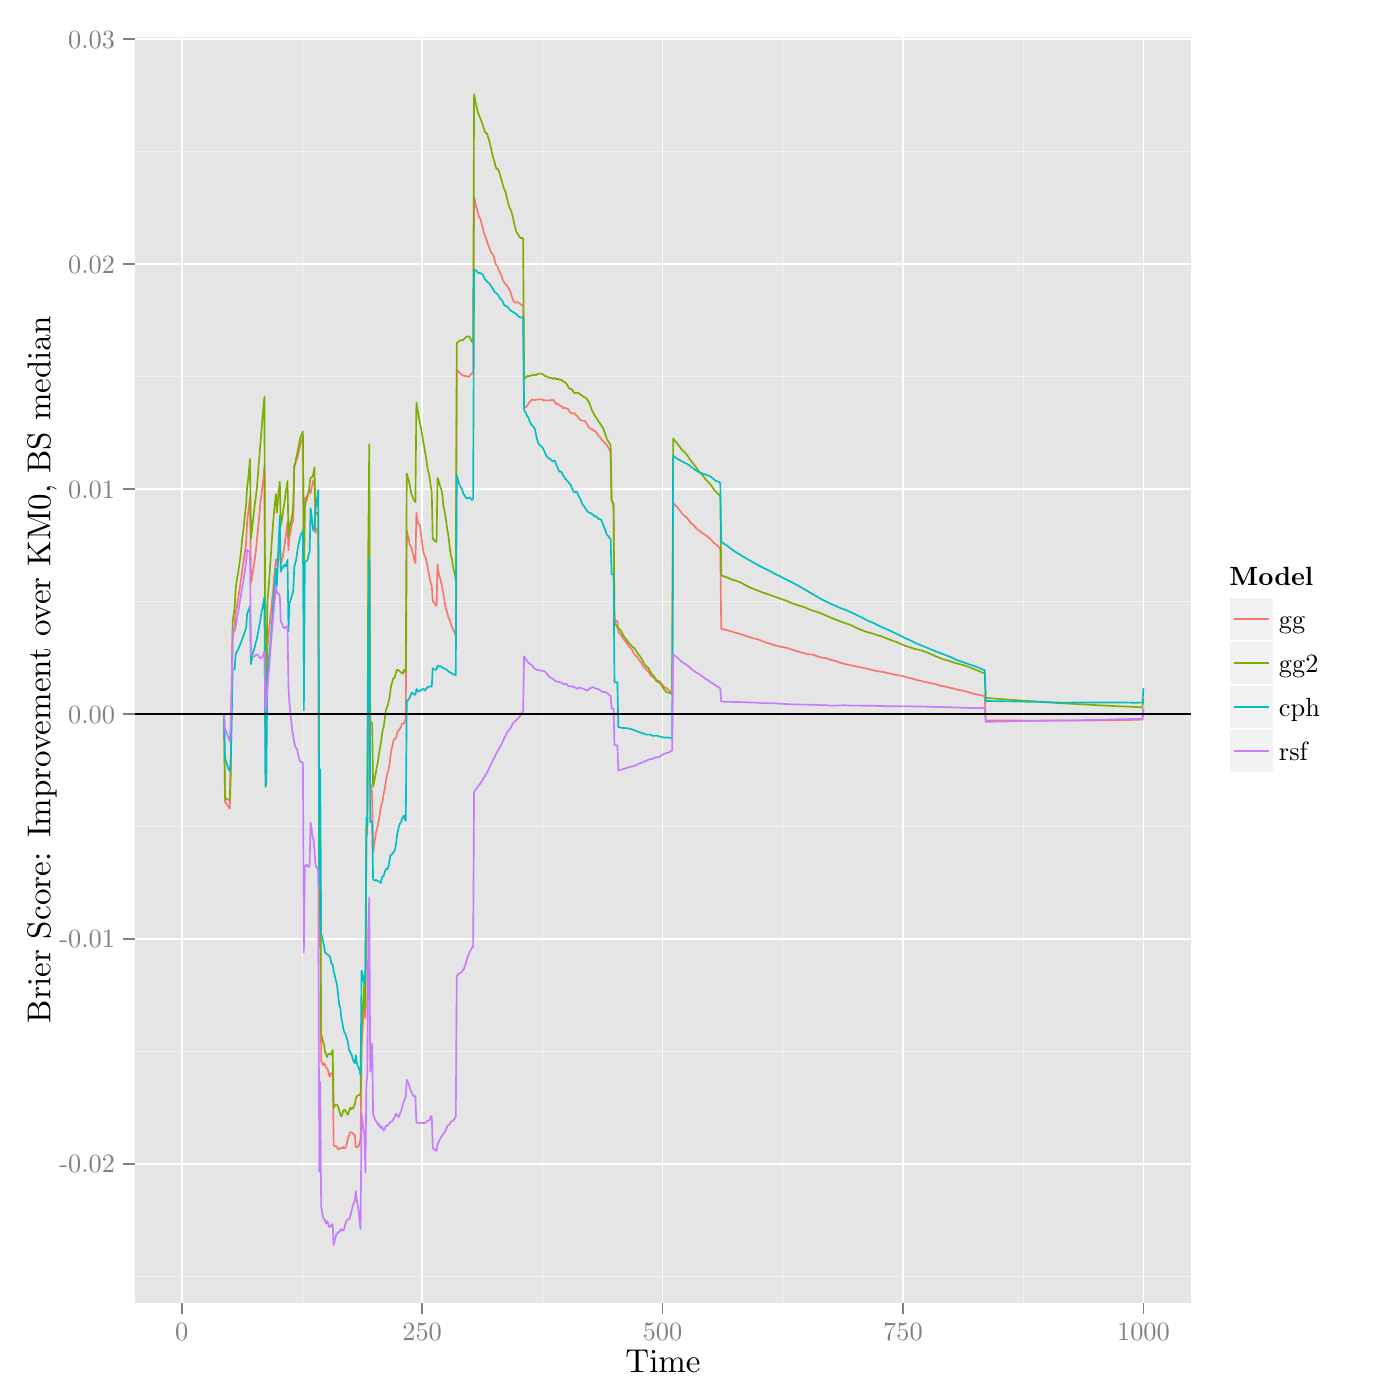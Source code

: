 % Created by tikzDevice version 0.8.1 on 2015-02-03 07:19:29
% !TEX encoding = UTF-8 Unicode
\documentclass[11pt]{memoir}
\nonstopmode

\usepackage{tikz}

\usepackage[active,tightpage,psfixbb]{preview}

\PreviewEnvironment{pgfpicture}

\setlength\PreviewBorder{0pt}

\usepackage{amsmath}
\newcommand{\SweaveOpts}[1]{}  % do not interfere with LaTeX
\newcommand{\SweaveInput}[1]{} % because they are not real TeX commands
\newcommand{\Sexpr}[1]{}       % will only be parsed by R


\usepackage{geometry}
\usepackage{amsmath}
\usepackage{lscape}
\geometry{verbose,tmargin=2.5cm,bmargin=2.5cm,lmargin=2.5cm,rmargin=2.5cm}


\begin{document}

\begin{tikzpicture}[x=1pt,y=1pt]
\definecolor{fillColor}{RGB}{255,255,255}
\path[use as bounding box,fill=fillColor,fill opacity=0.00] (0,0) rectangle (505.89,505.89);
\begin{scope}
\path[clip] (  0.00,  0.00) rectangle (505.89,505.89);
\definecolor{drawColor}{RGB}{255,255,255}
\definecolor{fillColor}{RGB}{255,255,255}

\path[draw=drawColor,line width= 0.6pt,line join=round,line cap=round,fill=fillColor] (  0.00,  0.00) rectangle (505.89,505.89);
\end{scope}
\begin{scope}
\path[clip] ( 48.65, 35.17) rectangle (430.54,492.64);
\definecolor{fillColor}{gray}{0.90}

\path[fill=fillColor] ( 48.65, 35.17) rectangle (430.54,492.64);
\definecolor{drawColor}{gray}{0.95}

\path[draw=drawColor,line width= 0.3pt,line join=round] ( 48.65, 44.72) --
	(430.54, 44.72);

\path[draw=drawColor,line width= 0.3pt,line join=round] ( 48.65,126.00) --
	(430.54,126.00);

\path[draw=drawColor,line width= 0.3pt,line join=round] ( 48.65,207.28) --
	(430.54,207.28);

\path[draw=drawColor,line width= 0.3pt,line join=round] ( 48.65,288.57) --
	(430.54,288.57);

\path[draw=drawColor,line width= 0.3pt,line join=round] ( 48.65,369.85) --
	(430.54,369.85);

\path[draw=drawColor,line width= 0.3pt,line join=round] ( 48.65,451.13) --
	(430.54,451.13);

\path[draw=drawColor,line width= 0.3pt,line join=round] (109.10, 35.17) --
	(109.10,492.64);

\path[draw=drawColor,line width= 0.3pt,line join=round] (195.98, 35.17) --
	(195.98,492.64);

\path[draw=drawColor,line width= 0.3pt,line join=round] (282.86, 35.17) --
	(282.86,492.64);

\path[draw=drawColor,line width= 0.3pt,line join=round] (369.74, 35.17) --
	(369.74,492.64);
\definecolor{drawColor}{RGB}{255,255,255}

\path[draw=drawColor,line width= 0.6pt,line join=round] ( 48.65, 85.36) --
	(430.54, 85.36);

\path[draw=drawColor,line width= 0.6pt,line join=round] ( 48.65,166.64) --
	(430.54,166.64);

\path[draw=drawColor,line width= 0.6pt,line join=round] ( 48.65,247.93) --
	(430.54,247.93);

\path[draw=drawColor,line width= 0.6pt,line join=round] ( 48.65,329.21) --
	(430.54,329.21);

\path[draw=drawColor,line width= 0.6pt,line join=round] ( 48.65,410.49) --
	(430.54,410.49);

\path[draw=drawColor,line width= 0.6pt,line join=round] ( 48.65,491.77) --
	(430.54,491.77);

\path[draw=drawColor,line width= 0.6pt,line join=round] ( 65.66, 35.17) --
	( 65.66,492.64);

\path[draw=drawColor,line width= 0.6pt,line join=round] (152.54, 35.17) --
	(152.54,492.64);

\path[draw=drawColor,line width= 0.6pt,line join=round] (239.42, 35.17) --
	(239.42,492.64);

\path[draw=drawColor,line width= 0.6pt,line join=round] (326.30, 35.17) --
	(326.30,492.64);

\path[draw=drawColor,line width= 0.6pt,line join=round] (413.18, 35.17) --
	(413.18,492.64);
\definecolor{drawColor}{RGB}{248,118,109}

\path[draw=drawColor,line width= 0.6pt,line join=round] ( 66.01,247.93) --
	( 66.36,247.93) --
	( 66.71,247.93) --
	( 67.05,247.93) --
	( 67.40,247.93) --
	( 67.75,247.93) --
	( 68.10,247.93) --
	( 68.44,247.93) --
	( 68.79,247.93) --
	( 69.14,247.93) --
	( 69.49,247.93) --
	( 69.83,247.93) --
	( 70.18,247.93) --
	( 70.53,247.93) --
	( 70.88,247.93) --
	( 71.22,247.93) --
	( 71.57,247.93) --
	( 71.92,247.93) --
	( 72.27,247.93) --
	( 72.61,247.93) --
	( 72.96,247.93) --
	( 73.31,247.93) --
	( 73.66,247.93) --
	( 74.00,247.93) --
	( 74.35,247.93) --
	( 74.70,247.93) --
	( 75.05,247.93) --
	( 75.39,247.93) --
	( 75.74,247.93) --
	( 76.09,247.93) --
	( 76.44,247.93) --
	( 76.78,247.93) --
	( 77.13,247.93) --
	( 77.48,247.93) --
	( 77.83,247.93) --
	( 78.17,247.93) --
	( 78.52,247.93) --
	( 78.87,247.93) --
	( 79.22,247.93) --
	( 79.56,247.93) --
	( 79.91,247.93) --
	( 80.26,247.93) --
	( 80.61,247.93) --
	( 80.95,247.93) --
	( 81.30,216.23) --
	( 81.65,215.67) --
	( 82.00,215.18) --
	( 82.34,214.60) --
	( 82.69,214.12) --
	( 83.04,213.72) --
	( 83.39,227.21) --
	( 83.73,253.54) --
	( 84.08,275.52) --
	( 84.43,277.59) --
	( 84.78,279.25) --
	( 85.12,284.45) --
	( 85.47,285.92) --
	( 85.82,288.01) --
	( 86.17,290.33) --
	( 86.51,292.37) --
	( 86.86,294.87) --
	( 87.21,297.32) --
	( 87.56,300.17) --
	( 87.90,302.22) --
	( 88.25,304.90) --
	( 88.60,307.07) --
	( 88.95,309.51) --
	( 89.29,317.30) --
	( 89.64,320.09) --
	( 89.99,323.16) --
	( 90.34,326.22) --
	( 90.68,295.31) --
	( 91.03,296.77) --
	( 91.38,299.56) --
	( 91.73,301.41) --
	( 92.07,303.80) --
	( 92.42,306.58) --
	( 92.77,310.10) --
	( 93.12,313.79) --
	( 93.46,316.87) --
	( 93.81,320.75) --
	( 94.16,325.06) --
	( 94.51,327.30) --
	( 94.85,330.35) --
	( 95.20,333.14) --
	( 95.55,337.67) --
	( 95.90,234.97) --
	( 96.24,237.11) --
	( 96.59,271.87) --
	( 96.94,275.36) --
	( 97.29,278.90) --
	( 97.63,282.39) --
	( 97.98,285.31) --
	( 98.33,289.45) --
	( 98.68,292.22) --
	( 99.02,297.12) --
	( 99.37,300.42) --
	( 99.72,303.77) --
	(100.07,301.65) --
	(100.41,305.04) --
	(100.76,307.48) --
	(101.11,309.70) --
	(101.46,300.77) --
	(101.80,303.15) --
	(102.15,304.43) --
	(102.50,306.70) --
	(102.85,309.30) --
	(103.19,311.69) --
	(103.54,313.72) --
	(103.89,317.19) --
	(104.24,307.06) --
	(104.58,311.91) --
	(104.93,313.35) --
	(105.28,315.93) --
	(105.63,316.72) --
	(105.97,318.15) --
	(106.32,337.57) --
	(106.67,337.85) --
	(107.02,339.80) --
	(107.36,340.19) --
	(107.71,341.61) --
	(108.06,343.13) --
	(108.41,344.40) --
	(108.75,345.93) --
	(109.10,346.91) --
	(109.45,347.86) --
	(109.80,299.37) --
	(110.14,325.95) --
	(110.49,325.67) --
	(110.84,326.53) --
	(111.19,326.59) --
	(111.53,328.06) --
	(111.88,329.01) --
	(112.23,327.55) --
	(112.58,329.66) --
	(112.93,330.97) --
	(113.27,332.38) --
	(113.62,331.72) --
	(113.97,313.30) --
	(114.32,314.51) --
	(114.66,314.72) --
	(115.01,314.90) --
	(115.36,163.84) --
	(115.71,196.43) --
	(116.05,122.53) --
	(116.40,121.95) --
	(116.75,120.99) --
	(117.10,121.70) --
	(117.44,121.27) --
	(117.79,120.17) --
	(118.14,119.92) --
	(118.49,119.40) --
	(118.83,117.62) --
	(119.18,116.76) --
	(119.53,118.02) --
	(119.88,118.13) --
	(120.22,117.95) --
	(120.57, 92.17) --
	(120.92, 91.64) --
	(121.27, 91.73) --
	(121.61, 91.68) --
	(121.96, 91.02) --
	(122.31, 90.51) --
	(122.66, 90.86) --
	(123.00, 90.85) --
	(123.35, 91.16) --
	(123.70, 90.95) --
	(124.05, 91.46) --
	(124.39, 90.92) --
	(124.74, 91.17) --
	(125.09, 91.70) --
	(125.44, 93.14) --
	(125.78, 94.70) --
	(126.13, 95.64) --
	(126.48, 96.77) --
	(126.83, 96.72) --
	(127.17, 96.70) --
	(127.52, 96.10) --
	(127.87, 96.10) --
	(128.22, 95.76) --
	(128.56, 91.37) --
	(128.91, 91.71) --
	(129.26, 91.37) --
	(129.61, 91.81) --
	(129.95, 92.78) --
	(130.30, 94.38) --
	(130.65,127.55) --
	(131.00,133.72) --
	(131.34,139.69) --
	(131.69,142.96) --
	(132.04,137.95) --
	(132.39,203.09) --
	(132.73,204.88) --
	(133.08,287.57) --
	(133.43,316.43) --
	(133.78,223.08) --
	(134.12,221.42) --
	(134.47,219.21) --
	(134.82,197.85) --
	(135.17,200.34) --
	(135.51,202.84) --
	(135.86,204.96) --
	(136.21,206.36) --
	(136.56,207.70) --
	(136.90,209.61) --
	(137.25,211.77) --
	(137.60,214.11) --
	(137.95,215.41) --
	(138.29,216.75) --
	(138.64,219.06) --
	(138.99,220.62) --
	(139.34,222.85) --
	(139.68,225.11) --
	(140.03,226.48) --
	(140.38,227.63) --
	(140.73,229.38) --
	(141.07,232.41) --
	(141.42,234.88) --
	(141.77,236.34) --
	(142.12,237.83) --
	(142.46,238.80) --
	(142.81,239.00) --
	(143.16,239.30) --
	(143.51,240.96) --
	(143.85,241.94) --
	(144.20,241.90) --
	(144.55,242.68) --
	(144.90,243.30) --
	(145.24,244.39) --
	(145.59,244.45) --
	(145.94,244.31) --
	(146.29,245.04) --
	(146.63,246.69) --
	(146.98,314.28) --
	(147.33,312.51) --
	(147.68,311.36) --
	(148.02,309.16) --
	(148.37,308.54) --
	(148.72,307.83) --
	(149.07,306.35) --
	(149.41,305.14) --
	(149.76,303.36) --
	(150.11,302.42) --
	(150.46,320.65) --
	(150.80,318.12) --
	(151.15,316.66) --
	(151.50,316.24) --
	(151.85,315.64) --
	(152.19,312.35) --
	(152.54,309.71) --
	(152.89,307.00) --
	(153.24,305.47) --
	(153.58,304.77) --
	(153.93,304.12) --
	(154.28,302.45) --
	(154.63,299.95) --
	(154.97,298.75) --
	(155.32,296.53) --
	(155.67,295.01) --
	(156.02,294.26) --
	(156.36,288.74) --
	(156.71,288.25) --
	(157.06,288.02) --
	(157.41,287.25) --
	(157.75,286.92) --
	(158.10,301.94) --
	(158.45,299.21) --
	(158.80,297.50) --
	(159.14,296.66) --
	(159.49,295.14) --
	(159.84,293.56) --
	(160.19,291.55) --
	(160.53,289.31) --
	(160.88,287.11) --
	(161.23,285.73) --
	(161.58,284.60) --
	(161.92,283.17) --
	(162.27,282.10) --
	(162.62,281.63) --
	(162.97,280.47) --
	(163.31,279.22) --
	(163.66,278.54) --
	(164.01,277.74) --
	(164.36,277.16) --
	(164.70,276.00) --
	(165.05,372.38) --
	(165.40,372.00) --
	(165.75,371.63) --
	(166.09,371.25) --
	(166.44,370.87) --
	(166.79,370.50) --
	(167.14,370.41) --
	(167.48,370.08) --
	(167.83,370.03) --
	(168.18,370.11) --
	(168.53,370.00) --
	(168.87,369.75) --
	(169.22,369.82) --
	(169.57,369.89) --
	(169.92,370.24) --
	(170.26,370.83) --
	(170.61,371.06) --
	(170.96,371.27) --
	(171.31,434.66) --
	(171.65,433.18) --
	(172.00,431.36) --
	(172.35,430.38) --
	(172.70,428.99) --
	(173.04,427.68) --
	(173.39,427.20) --
	(173.74,426.24) --
	(174.09,424.94) --
	(174.43,423.56) --
	(174.78,422.07) --
	(175.13,420.90) --
	(175.48,420.32) --
	(175.83,419.19) --
	(176.17,417.86) --
	(176.52,417.21) --
	(176.87,416.14) --
	(177.22,415.30) --
	(177.56,414.52) --
	(177.91,414.18) --
	(178.26,413.75) --
	(178.61,412.63) --
	(178.95,410.97) --
	(179.30,410.09) --
	(179.65,409.86) --
	(180.00,409.17) --
	(180.34,408.06) --
	(180.69,407.34) --
	(181.04,406.62) --
	(181.39,405.60) --
	(181.73,404.67) --
	(182.08,404.05) --
	(182.43,403.48) --
	(182.78,403.07) --
	(183.12,402.79) --
	(183.47,402.29) --
	(183.82,401.60) --
	(184.17,401.04) --
	(184.51,400.18) --
	(184.86,399.02) --
	(185.21,398.00) --
	(185.56,397.00) --
	(185.90,396.79) --
	(186.25,396.55) --
	(186.60,396.49) --
	(186.95,396.78) --
	(187.29,396.59) --
	(187.64,396.31) --
	(187.99,396.04) --
	(188.34,395.79) --
	(188.68,395.55) --
	(189.03,395.46) --
	(189.38,358.42) --
	(189.73,358.62) --
	(190.07,358.82) --
	(190.42,359.20) --
	(190.77,359.69) --
	(191.12,360.18) --
	(191.46,360.66) --
	(191.81,360.96) --
	(192.16,361.52) --
	(192.51,361.52) --
	(192.85,361.30) --
	(193.20,361.29) --
	(193.55,361.43) --
	(193.90,361.48) --
	(194.24,361.52) --
	(194.59,361.55) --
	(194.94,361.57) --
	(195.29,361.58) --
	(195.63,361.59) --
	(195.98,361.47) --
	(196.33,361.29) --
	(196.68,361.06) --
	(197.02,361.30) --
	(197.37,361.20) --
	(197.72,361.19) --
	(198.07,361.22) --
	(198.41,361.23) --
	(198.76,361.14) --
	(199.11,361.28) --
	(199.46,361.49) --
	(199.80,361.36) --
	(200.15,361.22) --
	(200.50,360.66) --
	(200.85,359.86) --
	(201.19,360.08) --
	(201.54,360.10) --
	(201.89,359.72) --
	(202.24,359.38) --
	(202.58,359.21) --
	(202.93,359.00) --
	(203.28,358.48) --
	(203.63,358.45) --
	(203.97,358.54) --
	(204.32,358.45) --
	(204.67,358.30) --
	(205.02,358.16) --
	(205.36,357.98) --
	(205.71,357.22) --
	(206.06,356.89) --
	(206.41,356.60) --
	(206.75,356.50) --
	(207.10,356.49) --
	(207.45,356.55) --
	(207.80,356.42) --
	(208.14,355.79) --
	(208.49,355.63) --
	(208.84,355.21) --
	(209.19,354.78) --
	(209.53,354.34) --
	(209.88,354.08) --
	(210.23,353.92) --
	(210.58,353.83) --
	(210.92,353.87) --
	(211.27,353.78) --
	(211.62,353.54) --
	(211.97,352.95) --
	(212.31,352.23) --
	(212.66,351.69) --
	(213.01,351.21) --
	(213.36,351.07) --
	(213.70,350.72) --
	(214.05,350.75) --
	(214.40,350.40) --
	(214.75,350.23) --
	(215.09,350.06) --
	(215.44,349.58) --
	(215.79,349.09) --
	(216.14,348.64) --
	(216.48,348.17) --
	(216.83,347.96) --
	(217.18,347.35) --
	(217.53,346.89) --
	(217.87,346.54) --
	(218.22,346.18) --
	(218.57,345.81) --
	(218.92,345.43) --
	(219.26,345.04) --
	(219.61,344.62) --
	(219.96,343.85) --
	(220.31,343.36) --
	(220.65,342.30) --
	(221.00,324.86) --
	(221.35,324.60) --
	(221.70,324.16) --
	(222.04,282.38) --
	(222.39,281.69) --
	(222.74,281.24) --
	(223.09,281.44) --
	(223.43,277.53) --
	(223.78,277.04) --
	(224.13,276.75) --
	(224.48,276.30) --
	(224.82,275.76) --
	(225.17,275.22) --
	(225.52,274.68) --
	(225.87,274.29) --
	(226.21,273.90) --
	(226.56,273.45) --
	(226.91,272.83) --
	(227.26,272.22) --
	(227.60,271.91) --
	(227.95,271.65) --
	(228.30,271.22) --
	(228.65,270.53) --
	(228.99,269.78) --
	(229.34,269.41) --
	(229.69,269.06) --
	(230.04,268.64) --
	(230.38,268.22) --
	(230.73,267.77) --
	(231.08,267.16) --
	(231.43,266.74) --
	(231.77,266.30) --
	(232.12,265.65) --
	(232.47,265.00) --
	(232.82,264.65) --
	(233.16,264.36) --
	(233.51,264.00) --
	(233.86,263.61) --
	(234.21,263.33) --
	(234.55,262.76) --
	(234.90,262.20) --
	(235.25,261.65) --
	(235.60,261.39) --
	(235.94,261.19) --
	(236.29,261.00) --
	(236.64,260.81) --
	(236.99,260.52) --
	(237.33,260.11) --
	(237.68,259.80) --
	(238.03,259.79) --
	(238.38,259.65) --
	(238.73,259.20) --
	(239.07,258.76) --
	(239.42,258.32) --
	(239.77,257.89) --
	(240.12,257.58) --
	(240.46,257.43) --
	(240.81,257.20) --
	(241.16,256.94) --
	(241.51,256.60) --
	(241.85,256.27) --
	(242.20,256.07) --
	(242.55,255.90) --
	(242.90,255.74) --
	(243.24,324.28) --
	(243.59,323.87) --
	(243.94,323.42) --
	(244.29,323.07) --
	(244.63,322.67) --
	(244.98,322.28) --
	(245.33,321.84) --
	(245.68,321.39) --
	(246.02,320.94) --
	(246.37,320.50) --
	(246.72,320.05) --
	(247.07,319.67) --
	(247.41,319.42) --
	(247.76,319.17) --
	(248.11,318.83) --
	(248.46,318.43) --
	(248.80,317.99) --
	(249.15,317.55) --
	(249.50,317.12) --
	(249.85,316.72) --
	(250.19,316.46) --
	(250.54,316.20) --
	(250.89,315.81) --
	(251.24,315.42) --
	(251.58,315.03) --
	(251.93,314.65) --
	(252.28,314.39) --
	(252.63,314.13) --
	(252.97,313.88) --
	(253.32,313.62) --
	(253.67,313.35) --
	(254.02,313.09) --
	(254.36,312.87) --
	(254.71,312.65) --
	(255.06,312.43) --
	(255.41,312.18) --
	(255.75,311.90) --
	(256.10,311.59) --
	(256.45,311.28) --
	(256.80,310.97) --
	(257.14,310.63) --
	(257.49,310.22) --
	(257.84,309.86) --
	(258.19,309.52) --
	(258.53,309.28) --
	(258.88,309.06) --
	(259.23,308.70) --
	(259.58,308.33) --
	(259.92,308.01) --
	(260.27,307.83) --
	(260.62,278.68) --
	(260.97,278.58) --
	(261.31,278.49) --
	(261.66,278.40) --
	(262.01,278.31) --
	(262.36,278.22) --
	(262.70,278.15) --
	(263.05,278.05) --
	(263.40,277.96) --
	(263.75,277.86) --
	(264.09,277.76) --
	(264.44,277.67) --
	(264.79,277.57) --
	(265.14,277.44) --
	(265.48,277.33) --
	(265.83,277.24) --
	(266.18,277.15) --
	(266.53,277.05) --
	(266.87,276.96) --
	(267.22,276.87) --
	(267.57,276.77) --
	(267.92,276.67) --
	(268.26,276.55) --
	(268.61,276.42) --
	(268.96,276.29) --
	(269.31,276.17) --
	(269.65,276.04) --
	(270.00,275.92) --
	(270.35,275.79) --
	(270.70,275.68) --
	(271.04,275.59) --
	(271.39,275.50) --
	(271.74,275.39) --
	(272.09,275.27) --
	(272.43,275.19) --
	(272.78,275.12) --
	(273.13,275.04) --
	(273.48,274.96) --
	(273.82,274.87) --
	(274.17,274.74) --
	(274.52,274.61) --
	(274.87,274.47) --
	(275.21,274.33) --
	(275.56,274.20) --
	(275.91,274.06) --
	(276.26,273.93) --
	(276.60,273.79) --
	(276.95,273.68) --
	(277.30,273.56) --
	(277.65,273.49) --
	(277.99,273.42) --
	(278.34,273.31) --
	(278.69,273.17) --
	(279.04,273.01) --
	(279.38,272.88) --
	(279.73,272.79) --
	(280.08,272.69) --
	(280.43,272.61) --
	(280.77,272.50) --
	(281.12,272.39) --
	(281.47,272.29) --
	(281.82,272.23) --
	(282.16,272.18) --
	(282.51,272.10) --
	(282.86,272.02) --
	(283.21,271.97) --
	(283.55,271.92) --
	(283.90,271.85) --
	(284.25,271.76) --
	(284.60,271.67) --
	(284.94,271.58) --
	(285.29,271.47) --
	(285.64,271.32) --
	(285.99,271.18) --
	(286.33,271.08) --
	(286.68,271.00) --
	(287.03,270.89) --
	(287.38,270.78) --
	(287.72,270.66) --
	(288.07,270.55) --
	(288.42,270.43) --
	(288.77,270.32) --
	(289.11,270.20) --
	(289.46,270.10) --
	(289.81,270.02) --
	(290.16,269.94) --
	(290.50,269.86) --
	(290.85,269.78) --
	(291.20,269.69) --
	(291.55,269.61) --
	(291.89,269.53) --
	(292.24,269.47) --
	(292.59,269.44) --
	(292.94,269.42) --
	(293.28,269.37) --
	(293.63,269.30) --
	(293.98,269.22) --
	(294.33,269.11) --
	(294.67,268.98) --
	(295.02,268.83) --
	(295.37,268.73) --
	(295.72,268.62) --
	(296.06,268.52) --
	(296.41,268.41) --
	(296.76,268.31) --
	(297.11,268.26) --
	(297.45,268.21) --
	(297.80,268.16) --
	(298.15,268.11) --
	(298.50,268.05) --
	(298.84,267.96) --
	(299.19,267.84) --
	(299.54,267.72) --
	(299.89,267.59) --
	(300.23,267.46) --
	(300.58,267.37) --
	(300.93,267.31) --
	(301.28,267.22) --
	(301.63,267.11) --
	(301.97,267.00) --
	(302.32,266.88) --
	(302.67,266.73) --
	(303.02,266.58) --
	(303.36,266.45) --
	(303.71,266.37) --
	(304.06,266.28) --
	(304.41,266.20) --
	(304.75,266.12) --
	(305.10,266.03) --
	(305.45,265.93) --
	(305.80,265.84) --
	(306.14,265.76) --
	(306.49,265.68) --
	(306.84,265.60) --
	(307.19,265.52) --
	(307.53,265.44) --
	(307.88,265.36) --
	(308.23,265.28) --
	(308.58,265.21) --
	(308.92,265.14) --
	(309.27,265.10) --
	(309.62,265.03) --
	(309.97,264.94) --
	(310.31,264.86) --
	(310.66,264.77) --
	(311.01,264.71) --
	(311.36,264.64) --
	(311.70,264.58) --
	(312.05,264.51) --
	(312.40,264.44) --
	(312.75,264.38) --
	(313.09,264.30) --
	(313.44,264.22) --
	(313.79,264.13) --
	(314.14,264.04) --
	(314.48,263.95) --
	(314.83,263.87) --
	(315.18,263.78) --
	(315.53,263.69) --
	(315.87,263.60) --
	(316.22,263.53) --
	(316.57,263.46) --
	(316.92,263.39) --
	(317.26,263.33) --
	(317.61,263.27) --
	(317.96,263.22) --
	(318.31,263.17) --
	(318.65,263.12) --
	(319.00,263.07) --
	(319.35,263.02) --
	(319.70,262.96) --
	(320.04,262.87) --
	(320.39,262.76) --
	(320.74,262.64) --
	(321.09,262.58) --
	(321.43,262.53) --
	(321.78,262.47) --
	(322.13,262.38) --
	(322.48,262.28) --
	(322.82,262.19) --
	(323.17,262.10) --
	(323.52,262.00) --
	(323.87,261.96) --
	(324.21,261.92) --
	(324.56,261.88) --
	(324.91,261.83) --
	(325.26,261.79) --
	(325.60,261.71) --
	(325.95,261.61) --
	(326.30,261.52) --
	(326.65,261.42) --
	(326.99,261.33) --
	(327.34,261.23) --
	(327.69,261.13) --
	(328.04,261.04) --
	(328.38,260.95) --
	(328.73,260.86) --
	(329.08,260.78) --
	(329.43,260.70) --
	(329.77,260.60) --
	(330.12,260.51) --
	(330.47,260.41) --
	(330.82,260.31) --
	(331.16,260.21) --
	(331.51,260.12) --
	(331.86,260.05) --
	(332.21,259.98) --
	(332.55,259.90) --
	(332.90,259.81) --
	(333.25,259.72) --
	(333.60,259.63) --
	(333.94,259.54) --
	(334.29,259.45) --
	(334.64,259.37) --
	(334.99,259.31) --
	(335.33,259.22) --
	(335.68,259.15) --
	(336.03,259.11) --
	(336.38,259.04) --
	(336.72,258.94) --
	(337.07,258.83) --
	(337.42,258.76) --
	(337.77,258.69) --
	(338.11,258.62) --
	(338.46,258.55) --
	(338.81,258.44) --
	(339.16,258.31) --
	(339.50,258.19) --
	(339.85,258.10) --
	(340.20,258.04) --
	(340.55,257.95) --
	(340.89,257.89) --
	(341.24,257.83) --
	(341.59,257.77) --
	(341.94,257.71) --
	(342.28,257.61) --
	(342.63,257.51) --
	(342.98,257.41) --
	(343.33,257.34) --
	(343.67,257.29) --
	(344.02,257.22) --
	(344.37,257.13) --
	(344.72,257.05) --
	(345.06,257.00) --
	(345.41,256.89) --
	(345.76,256.74) --
	(346.11,256.67) --
	(346.45,256.60) --
	(346.80,256.52) --
	(347.15,256.45) --
	(347.50,256.39) --
	(347.84,256.34) --
	(348.19,256.24) --
	(348.54,256.14) --
	(348.89,256.04) --
	(349.23,255.99) --
	(349.58,255.90) --
	(349.93,255.82) --
	(350.28,255.69) --
	(350.62,255.58) --
	(350.97,255.42) --
	(351.32,255.31) --
	(351.67,255.23) --
	(352.01,255.16) --
	(352.36,255.11) --
	(352.71,255.06) --
	(353.06,254.97) --
	(353.40,254.86) --
	(353.75,254.78) --
	(354.10,254.70) --
	(354.45,254.63) --
	(354.79,254.57) --
	(355.14,254.51) --
	(355.49,254.42) --
	(355.84,254.33) --
	(356.18,245.55) --
	(356.53,245.55) --
	(356.88,245.55) --
	(357.23,245.56) --
	(357.57,245.56) --
	(357.92,245.56) --
	(358.27,245.56) --
	(358.62,245.56) --
	(358.96,245.56) --
	(359.31,245.56) --
	(359.66,245.56) --
	(360.01,245.56) --
	(360.35,245.56) --
	(360.70,245.56) --
	(361.05,245.56) --
	(361.40,245.57) --
	(361.74,245.57) --
	(362.09,245.57) --
	(362.44,245.57) --
	(362.79,245.57) --
	(363.13,245.57) --
	(363.48,245.57) --
	(363.83,245.58) --
	(364.18,245.58) --
	(364.53,245.58) --
	(364.87,245.57) --
	(365.22,245.57) --
	(365.57,245.56) --
	(365.92,245.56) --
	(366.26,245.55) --
	(366.61,245.55) --
	(366.96,245.54) --
	(367.31,245.54) --
	(367.65,245.54) --
	(368.00,245.53) --
	(368.35,245.53) --
	(368.70,245.52) --
	(369.04,245.52) --
	(369.39,245.52) --
	(369.74,245.51) --
	(370.09,245.51) --
	(370.43,245.50) --
	(370.78,245.50) --
	(371.13,245.50) --
	(371.48,245.49) --
	(371.82,245.49) --
	(372.17,245.49) --
	(372.52,245.49) --
	(372.87,245.49) --
	(373.21,245.49) --
	(373.56,245.49) --
	(373.91,245.49) --
	(374.26,245.50) --
	(374.60,245.50) --
	(374.95,245.50) --
	(375.30,245.50) --
	(375.65,245.50) --
	(375.99,245.50) --
	(376.34,245.51) --
	(376.69,245.51) --
	(377.04,245.51) --
	(377.38,245.51) --
	(377.73,245.51) --
	(378.08,245.51) --
	(378.43,245.51) --
	(378.77,245.51) --
	(379.12,245.51) --
	(379.47,245.51) --
	(379.82,245.51) --
	(380.16,245.51) --
	(380.51,245.51) --
	(380.86,245.51) --
	(381.21,245.51) --
	(381.55,245.52) --
	(381.90,245.52) --
	(382.25,245.52) --
	(382.60,245.52) --
	(382.94,245.51) --
	(383.29,245.51) --
	(383.64,245.51) --
	(383.99,245.51) --
	(384.33,245.50) --
	(384.68,245.50) --
	(385.03,245.50) --
	(385.38,245.50) --
	(385.72,245.50) --
	(386.07,245.50) --
	(386.42,245.49) --
	(386.77,245.49) --
	(387.11,245.49) --
	(387.46,245.49) --
	(387.81,245.49) --
	(388.16,245.49) --
	(388.50,245.49) --
	(388.85,245.49) --
	(389.20,245.49) --
	(389.55,245.49) --
	(389.89,245.49) --
	(390.24,245.49) --
	(390.59,245.50) --
	(390.94,245.50) --
	(391.28,245.50) --
	(391.63,245.51) --
	(391.98,245.51) --
	(392.33,245.52) --
	(392.67,245.52) --
	(393.02,245.53) --
	(393.37,245.53) --
	(393.72,245.53) --
	(394.06,245.54) --
	(394.41,245.54) --
	(394.76,245.55) --
	(395.11,245.55) --
	(395.45,245.56) --
	(395.80,245.56) --
	(396.15,245.57) --
	(396.50,245.57) --
	(396.84,245.57) --
	(397.19,245.58) --
	(397.54,245.58) --
	(397.89,245.58) --
	(398.23,245.58) --
	(398.58,245.59) --
	(398.93,245.59) --
	(399.28,245.59) --
	(399.62,245.60) --
	(399.97,245.60) --
	(400.32,245.60) --
	(400.67,245.61) --
	(401.01,245.61) --
	(401.36,245.61) --
	(401.71,245.62) --
	(402.06,245.62) --
	(402.40,245.63) --
	(402.75,245.63) --
	(403.10,245.64) --
	(403.45,245.64) --
	(403.79,245.65) --
	(404.14,245.65) --
	(404.49,245.66) --
	(404.84,245.66) --
	(405.18,245.67) --
	(405.53,245.67) --
	(405.88,245.68) --
	(406.23,245.68) --
	(406.57,245.69) --
	(406.92,245.70) --
	(407.27,245.71) --
	(407.62,245.72) --
	(407.96,245.73) --
	(408.31,245.73) --
	(408.66,245.74) --
	(409.01,245.75) --
	(409.35,245.76) --
	(409.70,245.77) --
	(410.05,245.78) --
	(410.40,245.79) --
	(410.74,245.80) --
	(411.09,245.81) --
	(411.44,245.82) --
	(411.79,245.83) --
	(412.13,245.84) --
	(412.48,245.85) --
	(412.83,245.86) --
	(413.18,249.93);
\definecolor{drawColor}{RGB}{124,174,0}

\path[draw=drawColor,line width= 0.6pt,line join=round] ( 66.01,247.93) --
	( 66.36,247.93) --
	( 66.71,247.93) --
	( 67.05,247.93) --
	( 67.40,247.93) --
	( 67.75,247.93) --
	( 68.10,247.93) --
	( 68.44,247.93) --
	( 68.79,247.93) --
	( 69.14,247.93) --
	( 69.49,247.93) --
	( 69.83,247.93) --
	( 70.18,247.93) --
	( 70.53,247.93) --
	( 70.88,247.93) --
	( 71.22,247.93) --
	( 71.57,247.93) --
	( 71.92,247.93) --
	( 72.27,247.93) --
	( 72.61,247.93) --
	( 72.96,247.93) --
	( 73.31,247.93) --
	( 73.66,247.93) --
	( 74.00,247.93) --
	( 74.35,247.93) --
	( 74.70,247.93) --
	( 75.05,247.93) --
	( 75.39,247.93) --
	( 75.74,247.93) --
	( 76.09,247.93) --
	( 76.44,247.93) --
	( 76.78,247.93) --
	( 77.13,247.93) --
	( 77.48,247.93) --
	( 77.83,247.93) --
	( 78.17,247.93) --
	( 78.52,247.93) --
	( 78.87,247.93) --
	( 79.22,247.93) --
	( 79.56,247.93) --
	( 79.91,247.93) --
	( 80.26,247.93) --
	( 80.61,247.93) --
	( 80.95,247.93) --
	( 81.30,217.80) --
	( 81.65,217.40) --
	( 82.00,217.09) --
	( 82.34,216.93) --
	( 82.69,216.91) --
	( 83.04,217.00) --
	( 83.39,229.11) --
	( 83.73,259.42) --
	( 84.08,281.43) --
	( 84.43,283.77) --
	( 84.78,285.96) --
	( 85.12,292.81) --
	( 85.47,295.56) --
	( 85.82,297.50) --
	( 86.17,299.65) --
	( 86.51,302.14) --
	( 86.86,304.76) --
	( 87.21,307.77) --
	( 87.56,311.47) --
	( 87.90,313.99) --
	( 88.25,317.18) --
	( 88.60,320.54) --
	( 88.95,323.70) --
	( 89.29,329.76) --
	( 89.64,332.43) --
	( 89.99,336.09) --
	( 90.34,340.07) --
	( 90.68,311.18) --
	( 91.03,314.06) --
	( 91.38,317.37) --
	( 91.73,320.55) --
	( 92.07,323.77) --
	( 92.42,325.96) --
	( 92.77,329.03) --
	( 93.12,333.06) --
	( 93.46,337.60) --
	( 93.81,341.76) --
	( 94.16,346.15) --
	( 94.51,350.43) --
	( 94.85,355.01) --
	( 95.20,358.99) --
	( 95.55,362.52) --
	( 95.90,250.12) --
	( 96.24,254.20) --
	( 96.59,287.65) --
	( 96.94,292.07) --
	( 97.29,296.71) --
	( 97.63,301.73) --
	( 97.98,306.72) --
	( 98.33,311.94) --
	( 98.68,316.79) --
	( 99.02,320.92) --
	( 99.37,324.26) --
	( 99.72,327.41) --
	(100.07,320.65) --
	(100.41,325.24) --
	(100.76,328.69) --
	(101.11,331.86) --
	(101.46,315.95) --
	(101.80,317.58) --
	(102.15,320.17) --
	(102.50,322.32) --
	(102.85,324.68) --
	(103.19,327.74) --
	(103.54,329.68) --
	(103.89,332.09) --
	(104.24,312.05) --
	(104.58,315.01) --
	(104.93,316.70) --
	(105.28,317.96) --
	(105.63,320.09) --
	(105.97,322.90) --
	(106.32,337.52) --
	(106.67,338.36) --
	(107.02,340.43) --
	(107.36,341.74) --
	(107.71,343.66) --
	(108.06,345.15) --
	(108.41,347.39) --
	(108.75,348.35) --
	(109.10,349.04) --
	(109.45,349.99) --
	(109.80,290.52) --
	(110.14,322.61) --
	(110.49,324.57) --
	(110.84,325.22) --
	(111.19,327.25) --
	(111.53,327.82) --
	(111.88,330.77) --
	(112.23,333.15) --
	(112.58,333.47) --
	(112.93,333.56) --
	(113.27,334.96) --
	(113.62,337.03) --
	(113.97,321.23) --
	(114.32,320.31) --
	(114.66,320.68) --
	(115.01,319.25) --
	(115.36,171.05) --
	(115.71,202.17) --
	(116.05,131.77) --
	(116.40,131.28) --
	(116.75,129.27) --
	(117.10,128.54) --
	(117.44,125.66) --
	(117.79,125.32) --
	(118.14,123.86) --
	(118.49,124.74) --
	(118.83,125.02) --
	(119.18,125.19) --
	(119.53,124.81) --
	(119.88,125.58) --
	(120.22,126.46) --
	(120.57,105.60) --
	(120.92,106.18) --
	(121.27,106.80) --
	(121.61,106.62) --
	(121.96,106.45) --
	(122.31,105.59) --
	(122.66,104.36) --
	(123.00,103.16) --
	(123.35,102.48) --
	(123.70,103.37) --
	(124.05,104.51) --
	(124.39,104.81) --
	(124.74,104.74) --
	(125.09,104.06) --
	(125.44,103.41) --
	(125.78,103.11) --
	(126.13,104.33) --
	(126.48,105.58) --
	(126.83,104.95) --
	(127.17,105.61) --
	(127.52,105.26) --
	(127.87,106.15) --
	(128.22,106.78) --
	(128.56,109.12) --
	(128.91,109.62) --
	(129.26,110.12) --
	(129.61,110.06) --
	(129.95,110.09) --
	(130.30,110.95) --
	(130.65,134.70) --
	(131.00,139.74) --
	(131.34,145.45) --
	(131.69,150.92) --
	(132.04,140.98) --
	(132.39,205.33) --
	(132.73,207.83) --
	(133.08,309.29) --
	(133.43,345.35) --
	(133.78,245.67) --
	(134.12,244.79) --
	(134.47,244.48) --
	(134.82,221.56) --
	(135.17,223.32) --
	(135.51,225.01) --
	(135.86,226.90) --
	(136.21,229.07) --
	(136.56,230.55) --
	(136.90,233.17) --
	(137.25,235.26) --
	(137.60,237.11) --
	(137.95,239.96) --
	(138.29,242.15) --
	(138.64,243.07) --
	(138.99,245.80) --
	(139.34,248.48) --
	(139.68,249.97) --
	(140.03,250.67) --
	(140.38,252.20) --
	(140.73,253.66) --
	(141.07,256.33) --
	(141.42,258.39) --
	(141.77,259.59) --
	(142.12,260.84) --
	(142.46,260.77) --
	(142.81,261.77) --
	(143.16,263.07) --
	(143.51,263.94) --
	(143.85,263.63) --
	(144.20,263.57) --
	(144.55,263.20) --
	(144.90,262.80) --
	(145.24,262.86) --
	(145.59,262.41) --
	(145.94,263.85) --
	(146.29,263.48) --
	(146.63,262.90) --
	(146.98,334.82) --
	(147.33,333.53) --
	(147.68,332.39) --
	(148.02,330.81) --
	(148.37,328.74) --
	(148.72,327.20) --
	(149.07,326.31) --
	(149.41,325.45) --
	(149.76,324.99) --
	(150.11,324.45) --
	(150.46,360.44) --
	(150.80,358.43) --
	(151.15,356.42) --
	(151.50,354.19) --
	(151.85,352.46) --
	(152.19,350.90) --
	(152.54,348.69) --
	(152.89,346.42) --
	(153.24,344.90) --
	(153.58,342.68) --
	(153.93,340.74) --
	(154.28,338.06) --
	(154.63,335.83) --
	(154.97,334.85) --
	(155.32,332.65) --
	(155.67,330.19) --
	(156.02,327.83) --
	(156.36,310.95) --
	(156.71,311.18) --
	(157.06,310.34) --
	(157.41,310.15) --
	(157.75,310.11) --
	(158.10,333.17) --
	(158.45,332.33) --
	(158.80,331.04) --
	(159.14,329.80) --
	(159.49,329.04) --
	(159.84,327.13) --
	(160.19,323.38) --
	(160.53,321.68) --
	(160.88,319.76) --
	(161.23,317.47) --
	(161.58,314.79) --
	(161.92,313.11) --
	(162.27,310.00) --
	(162.62,307.16) --
	(162.97,304.99) --
	(163.31,303.95) --
	(163.66,301.35) --
	(164.01,299.65) --
	(164.36,298.49) --
	(164.70,296.13) --
	(165.05,381.92) --
	(165.40,382.15) --
	(165.75,382.48) --
	(166.09,382.83) --
	(166.44,382.91) --
	(166.79,382.93) --
	(167.14,382.93) --
	(167.48,383.23) --
	(167.83,383.58) --
	(168.18,383.91) --
	(168.53,384.11) --
	(168.87,384.21) --
	(169.22,384.30) --
	(169.57,384.38) --
	(169.92,383.68) --
	(170.26,382.97) --
	(170.61,382.33) --
	(170.96,382.19) --
	(171.31,471.85) --
	(171.65,470.12) --
	(172.00,468.41) --
	(172.35,466.72) --
	(172.70,465.34) --
	(173.04,464.27) --
	(173.39,463.50) --
	(173.74,462.74) --
	(174.09,461.74) --
	(174.43,460.68) --
	(174.78,459.63) --
	(175.13,458.59) --
	(175.48,457.80) --
	(175.83,457.76) --
	(176.17,457.03) --
	(176.52,455.92) --
	(176.87,454.65) --
	(177.22,453.28) --
	(177.56,451.73) --
	(177.91,450.19) --
	(178.26,448.66) --
	(178.61,447.69) --
	(178.95,446.23) --
	(179.30,445.10) --
	(179.65,444.76) --
	(180.00,444.71) --
	(180.34,443.87) --
	(180.69,442.61) --
	(181.04,441.37) --
	(181.39,440.28) --
	(181.73,438.97) --
	(182.08,437.73) --
	(182.43,437.14) --
	(182.78,436.08) --
	(183.12,434.61) --
	(183.47,433.16) --
	(183.82,431.73) --
	(184.17,430.72) --
	(184.51,430.17) --
	(184.86,429.15) --
	(185.21,427.86) --
	(185.56,426.32) --
	(185.90,424.74) --
	(186.25,423.30) --
	(186.60,422.05) --
	(186.95,421.55) --
	(187.29,421.07) --
	(187.64,420.45) --
	(187.99,419.96) --
	(188.34,419.78) --
	(188.68,419.93) --
	(189.03,419.63) --
	(189.38,369.02) --
	(189.73,369.09) --
	(190.07,369.55) --
	(190.42,369.88) --
	(190.77,370.10) --
	(191.12,369.88) --
	(191.46,370.02) --
	(191.81,370.16) --
	(192.16,370.28) --
	(192.51,370.40) --
	(192.85,370.51) --
	(193.20,370.35) --
	(193.55,370.27) --
	(193.90,370.39) --
	(194.24,370.75) --
	(194.59,370.89) --
	(194.94,370.89) --
	(195.29,370.89) --
	(195.63,370.87) --
	(195.98,370.76) --
	(196.33,370.53) --
	(196.68,370.22) --
	(197.02,369.96) --
	(197.37,369.89) --
	(197.72,369.85) --
	(198.07,369.54) --
	(198.41,369.42) --
	(198.76,369.36) --
	(199.11,369.29) --
	(199.46,369.21) --
	(199.80,369.00) --
	(200.15,369.24) --
	(200.50,369.27) --
	(200.85,368.95) --
	(201.19,368.91) --
	(201.54,368.93) --
	(201.89,368.93) --
	(202.24,368.66) --
	(202.58,368.67) --
	(202.93,368.58) --
	(203.28,368.23) --
	(203.63,368.02) --
	(203.97,367.78) --
	(204.32,367.53) --
	(204.67,367.26) --
	(205.02,366.68) --
	(205.36,366.09) --
	(205.71,365.49) --
	(206.06,365.35) --
	(206.41,365.33) --
	(206.75,365.15) --
	(207.10,364.45) --
	(207.45,363.91) --
	(207.80,363.81) --
	(208.14,363.90) --
	(208.49,363.97) --
	(208.84,364.03) --
	(209.19,363.70) --
	(209.53,363.40) --
	(209.88,363.24) --
	(210.23,363.05) --
	(210.58,362.66) --
	(210.92,362.48) --
	(211.27,362.29) --
	(211.62,362.17) --
	(211.97,361.96) --
	(212.31,361.22) --
	(212.66,360.74) --
	(213.01,360.06) --
	(213.36,359.20) --
	(213.70,358.06) --
	(214.05,357.32) --
	(214.40,356.67) --
	(214.75,356.02) --
	(215.09,355.46) --
	(215.44,354.98) --
	(215.79,354.41) --
	(216.14,353.86) --
	(216.48,353.30) --
	(216.83,352.82) --
	(217.18,352.26) --
	(217.53,351.70) --
	(217.87,351.36) --
	(218.22,350.34) --
	(218.57,349.46) --
	(218.92,348.31) --
	(219.26,347.35) --
	(219.61,346.78) --
	(219.96,346.13) --
	(220.31,345.59) --
	(220.65,344.80) --
	(221.00,325.05) --
	(221.35,324.15) --
	(221.70,323.26) --
	(222.04,280.87) --
	(222.39,280.35) --
	(222.74,279.79) --
	(223.09,279.20) --
	(223.43,278.92) --
	(223.78,278.52) --
	(224.13,278.20) --
	(224.48,277.66) --
	(224.82,277.06) --
	(225.17,276.45) --
	(225.52,275.83) --
	(225.87,275.38) --
	(226.21,274.92) --
	(226.56,274.48) --
	(226.91,274.06) --
	(227.26,273.55) --
	(227.60,273.17) --
	(227.95,272.82) --
	(228.30,272.42) --
	(228.65,272.05) --
	(228.99,271.86) --
	(229.34,271.67) --
	(229.69,270.94) --
	(230.04,270.43) --
	(230.38,269.94) --
	(230.73,269.45) --
	(231.08,268.96) --
	(231.43,268.49) --
	(231.77,267.92) --
	(232.12,267.25) --
	(232.47,266.59) --
	(232.82,265.98) --
	(233.16,265.48) --
	(233.51,265.02) --
	(233.86,264.94) --
	(234.21,264.54) --
	(234.55,264.07) --
	(234.90,263.35) --
	(235.25,262.70) --
	(235.60,262.21) --
	(235.94,261.91) --
	(236.29,261.49) --
	(236.64,260.77) --
	(236.99,260.06) --
	(237.33,259.74) --
	(237.68,259.49) --
	(238.03,259.27) --
	(238.38,259.16) --
	(238.73,258.81) --
	(239.07,258.25) --
	(239.42,257.71) --
	(239.77,257.09) --
	(240.12,256.62) --
	(240.46,256.21) --
	(240.81,255.76) --
	(241.16,255.68) --
	(241.51,255.64) --
	(241.85,255.51) --
	(242.20,255.37) --
	(242.55,255.23) --
	(242.90,255.03) --
	(243.24,347.43) --
	(243.59,346.98) --
	(243.94,346.53) --
	(244.29,346.12) --
	(244.63,345.70) --
	(244.98,345.29) --
	(245.33,344.88) --
	(245.68,344.42) --
	(246.02,343.87) --
	(246.37,343.43) --
	(246.72,343.04) --
	(247.07,342.78) --
	(247.41,342.50) --
	(247.76,342.10) --
	(248.11,341.65) --
	(248.46,341.16) --
	(248.80,340.63) --
	(249.15,340.11) --
	(249.50,339.59) --
	(249.85,339.07) --
	(250.19,338.65) --
	(250.54,338.32) --
	(250.89,337.87) --
	(251.24,337.42) --
	(251.58,336.94) --
	(251.93,336.35) --
	(252.28,335.89) --
	(252.63,335.52) --
	(252.97,335.14) --
	(253.32,334.74) --
	(253.67,334.36) --
	(254.02,333.94) --
	(254.36,333.53) --
	(254.71,333.11) --
	(255.06,332.59) --
	(255.41,332.20) --
	(255.75,331.90) --
	(256.10,331.59) --
	(256.45,331.16) --
	(256.80,330.72) --
	(257.14,330.26) --
	(257.49,329.75) --
	(257.84,329.21) --
	(258.19,328.76) --
	(258.53,328.36) --
	(258.88,328.02) --
	(259.23,327.68) --
	(259.58,327.35) --
	(259.92,327.02) --
	(260.27,326.70) --
	(260.62,298.01) --
	(260.97,297.87) --
	(261.31,297.74) --
	(261.66,297.61) --
	(262.01,297.48) --
	(262.36,297.35) --
	(262.70,297.22) --
	(263.05,297.10) --
	(263.40,296.94) --
	(263.75,296.76) --
	(264.09,296.59) --
	(264.44,296.47) --
	(264.79,296.35) --
	(265.14,296.26) --
	(265.48,296.16) --
	(265.83,296.07) --
	(266.18,295.96) --
	(266.53,295.82) --
	(266.87,295.69) --
	(267.22,295.55) --
	(267.57,295.42) --
	(267.92,295.23) --
	(268.26,295.05) --
	(268.61,294.86) --
	(268.96,294.68) --
	(269.31,294.48) --
	(269.65,294.27) --
	(270.00,294.07) --
	(270.35,293.88) --
	(270.70,293.71) --
	(271.04,293.57) --
	(271.39,293.44) --
	(271.74,293.30) --
	(272.09,293.16) --
	(272.43,293.02) --
	(272.78,292.89) --
	(273.13,292.75) --
	(273.48,292.61) --
	(273.82,292.45) --
	(274.17,292.30) --
	(274.52,292.18) --
	(274.87,292.07) --
	(275.21,291.93) --
	(275.56,291.80) --
	(275.91,291.67) --
	(276.26,291.55) --
	(276.60,291.44) --
	(276.95,291.33) --
	(277.30,291.22) --
	(277.65,291.10) --
	(277.99,290.99) --
	(278.34,290.87) --
	(278.69,290.74) --
	(279.04,290.61) --
	(279.38,290.48) --
	(279.73,290.35) --
	(280.08,290.22) --
	(280.43,290.09) --
	(280.77,289.96) --
	(281.12,289.83) --
	(281.47,289.71) --
	(281.82,289.60) --
	(282.16,289.49) --
	(282.51,289.38) --
	(282.86,289.26) --
	(283.21,289.14) --
	(283.55,289.01) --
	(283.90,288.88) --
	(284.25,288.75) --
	(284.60,288.61) --
	(284.94,288.45) --
	(285.29,288.29) --
	(285.64,288.18) --
	(285.99,288.02) --
	(286.33,287.86) --
	(286.68,287.74) --
	(287.03,287.61) --
	(287.38,287.50) --
	(287.72,287.39) --
	(288.07,287.27) --
	(288.42,287.15) --
	(288.77,287.03) --
	(289.11,286.93) --
	(289.46,286.84) --
	(289.81,286.74) --
	(290.16,286.65) --
	(290.50,286.53) --
	(290.85,286.39) --
	(291.20,286.24) --
	(291.55,286.07) --
	(291.89,285.91) --
	(292.24,285.78) --
	(292.59,285.64) --
	(292.94,285.51) --
	(293.28,285.38) --
	(293.63,285.25) --
	(293.98,285.15) --
	(294.33,285.05) --
	(294.67,284.95) --
	(295.02,284.85) --
	(295.37,284.73) --
	(295.72,284.60) --
	(296.06,284.47) --
	(296.41,284.34) --
	(296.76,284.20) --
	(297.11,284.05) --
	(297.45,283.90) --
	(297.80,283.76) --
	(298.15,283.61) --
	(298.50,283.46) --
	(298.84,283.31) --
	(299.19,283.16) --
	(299.54,283.01) --
	(299.89,282.86) --
	(300.23,282.70) --
	(300.58,282.55) --
	(300.93,282.41) --
	(301.28,282.27) --
	(301.63,282.13) --
	(301.97,281.99) --
	(302.32,281.85) --
	(302.67,281.71) --
	(303.02,281.57) --
	(303.36,281.44) --
	(303.71,281.32) --
	(304.06,281.19) --
	(304.41,281.07) --
	(304.75,280.95) --
	(305.10,280.83) --
	(305.45,280.71) --
	(305.80,280.59) --
	(306.14,280.47) --
	(306.49,280.34) --
	(306.84,280.22) --
	(307.19,280.10) --
	(307.53,279.98) --
	(307.88,279.81) --
	(308.23,279.65) --
	(308.58,279.47) --
	(308.92,279.29) --
	(309.27,279.11) --
	(309.62,278.94) --
	(309.97,278.79) --
	(310.31,278.64) --
	(310.66,278.49) --
	(311.01,278.35) --
	(311.36,278.22) --
	(311.70,278.09) --
	(312.05,277.95) --
	(312.40,277.82) --
	(312.75,277.69) --
	(313.09,277.59) --
	(313.44,277.48) --
	(313.79,277.38) --
	(314.14,277.28) --
	(314.48,277.19) --
	(314.83,277.10) --
	(315.18,277.01) --
	(315.53,276.89) --
	(315.87,276.77) --
	(316.22,276.65) --
	(316.57,276.53) --
	(316.92,276.41) --
	(317.26,276.29) --
	(317.61,276.20) --
	(317.96,276.10) --
	(318.31,275.99) --
	(318.65,275.88) --
	(319.00,275.76) --
	(319.35,275.63) --
	(319.70,275.48) --
	(320.04,275.33) --
	(320.39,275.18) --
	(320.74,275.06) --
	(321.09,274.93) --
	(321.43,274.80) --
	(321.78,274.67) --
	(322.13,274.54) --
	(322.48,274.42) --
	(322.82,274.29) --
	(323.17,274.16) --
	(323.52,274.03) --
	(323.87,273.92) --
	(324.21,273.78) --
	(324.56,273.63) --
	(324.91,273.48) --
	(325.26,273.32) --
	(325.60,273.17) --
	(325.95,273.02) --
	(326.30,272.87) --
	(326.65,272.72) --
	(326.99,272.59) --
	(327.34,272.47) --
	(327.69,272.35) --
	(328.04,272.23) --
	(328.38,272.12) --
	(328.73,272.00) --
	(329.08,271.88) --
	(329.43,271.76) --
	(329.77,271.64) --
	(330.12,271.54) --
	(330.47,271.45) --
	(330.82,271.36) --
	(331.16,271.27) --
	(331.51,271.18) --
	(331.86,271.09) --
	(332.21,271.00) --
	(332.55,270.91) --
	(332.90,270.83) --
	(333.25,270.74) --
	(333.60,270.64) --
	(333.94,270.52) --
	(334.29,270.39) --
	(334.64,270.26) --
	(334.99,270.14) --
	(335.33,270.01) --
	(335.68,269.85) --
	(336.03,269.68) --
	(336.38,269.52) --
	(336.72,269.35) --
	(337.07,269.22) --
	(337.42,269.07) --
	(337.77,268.90) --
	(338.11,268.74) --
	(338.46,268.62) --
	(338.81,268.49) --
	(339.16,268.33) --
	(339.50,268.20) --
	(339.85,268.03) --
	(340.20,267.87) --
	(340.55,267.74) --
	(340.89,267.62) --
	(341.24,267.53) --
	(341.59,267.45) --
	(341.94,267.34) --
	(342.28,267.25) --
	(342.63,267.18) --
	(342.98,267.08) --
	(343.33,266.95) --
	(343.67,266.82) --
	(344.02,266.69) --
	(344.37,266.56) --
	(344.72,266.45) --
	(345.06,266.36) --
	(345.41,266.27) --
	(345.76,266.18) --
	(346.11,266.08) --
	(346.45,265.99) --
	(346.80,265.90) --
	(347.15,265.80) --
	(347.50,265.71) --
	(347.84,265.62) --
	(348.19,265.52) --
	(348.54,265.40) --
	(348.89,265.28) --
	(349.23,265.16) --
	(349.58,265.04) --
	(349.93,264.92) --
	(350.28,264.80) --
	(350.62,264.69) --
	(350.97,264.55) --
	(351.32,264.38) --
	(351.67,264.22) --
	(352.01,264.06) --
	(352.36,263.92) --
	(352.71,263.80) --
	(353.06,263.68) --
	(353.40,263.51) --
	(353.75,263.34) --
	(354.10,263.19) --
	(354.45,263.03) --
	(354.79,262.90) --
	(355.14,262.81) --
	(355.49,262.69) --
	(355.84,262.56) --
	(356.18,253.71) --
	(356.53,253.68) --
	(356.88,253.65) --
	(357.23,253.62) --
	(357.57,253.59) --
	(357.92,253.57) --
	(358.27,253.54) --
	(358.62,253.51) --
	(358.96,253.48) --
	(359.31,253.45) --
	(359.66,253.43) --
	(360.01,253.40) --
	(360.35,253.37) --
	(360.70,253.35) --
	(361.05,253.32) --
	(361.40,253.30) --
	(361.74,253.27) --
	(362.09,253.25) --
	(362.44,253.22) --
	(362.79,253.20) --
	(363.13,253.17) --
	(363.48,253.14) --
	(363.83,253.12) --
	(364.18,253.09) --
	(364.53,253.07) --
	(364.87,253.04) --
	(365.22,253.02) --
	(365.57,252.99) --
	(365.92,252.97) --
	(366.26,252.94) --
	(366.61,252.92) --
	(366.96,252.89) --
	(367.31,252.87) --
	(367.65,252.85) --
	(368.00,252.82) --
	(368.35,252.80) --
	(368.70,252.78) --
	(369.04,252.75) --
	(369.39,252.73) --
	(369.74,252.71) --
	(370.09,252.68) --
	(370.43,252.66) --
	(370.78,252.64) --
	(371.13,252.61) --
	(371.48,252.59) --
	(371.82,252.57) --
	(372.17,252.55) --
	(372.52,252.53) --
	(372.87,252.50) --
	(373.21,252.48) --
	(373.56,252.46) --
	(373.91,252.44) --
	(374.26,252.42) --
	(374.60,252.39) --
	(374.95,252.37) --
	(375.30,252.34) --
	(375.65,252.32) --
	(375.99,252.29) --
	(376.34,252.27) --
	(376.69,252.25) --
	(377.04,252.22) --
	(377.38,252.20) --
	(377.73,252.17) --
	(378.08,252.15) --
	(378.43,252.12) --
	(378.77,252.10) --
	(379.12,252.07) --
	(379.47,252.05) --
	(379.82,252.02) --
	(380.16,252.00) --
	(380.51,251.98) --
	(380.86,251.95) --
	(381.21,251.93) --
	(381.55,251.90) --
	(381.90,251.88) --
	(382.25,251.86) --
	(382.60,251.83) --
	(382.94,251.81) --
	(383.29,251.79) --
	(383.64,251.77) --
	(383.99,251.75) --
	(384.33,251.74) --
	(384.68,251.72) --
	(385.03,251.70) --
	(385.38,251.68) --
	(385.72,251.66) --
	(386.07,251.64) --
	(386.42,251.62) --
	(386.77,251.60) --
	(387.11,251.58) --
	(387.46,251.56) --
	(387.81,251.54) --
	(388.16,251.52) --
	(388.50,251.50) --
	(388.85,251.49) --
	(389.20,251.47) --
	(389.55,251.45) --
	(389.89,251.43) --
	(390.24,251.41) --
	(390.59,251.39) --
	(390.94,251.38) --
	(391.28,251.36) --
	(391.63,251.34) --
	(391.98,251.32) --
	(392.33,251.30) --
	(392.67,251.29) --
	(393.02,251.27) --
	(393.37,251.25) --
	(393.72,251.23) --
	(394.06,251.21) --
	(394.41,251.19) --
	(394.76,251.17) --
	(395.11,251.15) --
	(395.45,251.13) --
	(395.80,251.11) --
	(396.15,251.09) --
	(396.50,251.07) --
	(396.84,251.05) --
	(397.19,251.03) --
	(397.54,251.01) --
	(397.89,251.00) --
	(398.23,250.98) --
	(398.58,250.97) --
	(398.93,250.95) --
	(399.28,250.93) --
	(399.62,250.91) --
	(399.97,250.89) --
	(400.32,250.87) --
	(400.67,250.86) --
	(401.01,250.84) --
	(401.36,250.82) --
	(401.71,250.80) --
	(402.06,250.78) --
	(402.40,250.76) --
	(402.75,250.75) --
	(403.10,250.73) --
	(403.45,250.72) --
	(403.79,250.70) --
	(404.14,250.69) --
	(404.49,250.67) --
	(404.84,250.66) --
	(405.18,250.64) --
	(405.53,250.63) --
	(405.88,250.62) --
	(406.23,250.61) --
	(406.57,250.60) --
	(406.92,250.59) --
	(407.27,250.57) --
	(407.62,250.55) --
	(407.96,250.53) --
	(408.31,250.52) --
	(408.66,250.50) --
	(409.01,250.48) --
	(409.35,250.46) --
	(409.70,250.45) --
	(410.05,250.43) --
	(410.40,250.41) --
	(410.74,250.40) --
	(411.09,250.38) --
	(411.44,250.36) --
	(411.79,250.35) --
	(412.13,250.33) --
	(412.48,250.31) --
	(412.83,250.30) --
	(413.18,253.32);
\definecolor{drawColor}{RGB}{0,191,196}

\path[draw=drawColor,line width= 0.6pt,line join=round] ( 66.01,247.93) --
	( 66.36,247.93) --
	( 66.71,247.93) --
	( 67.05,247.93) --
	( 67.40,247.93) --
	( 67.75,247.93) --
	( 68.10,247.93) --
	( 68.44,247.93) --
	( 68.79,247.93) --
	( 69.14,247.93) --
	( 69.49,247.93) --
	( 69.83,247.93) --
	( 70.18,247.93) --
	( 70.53,247.93) --
	( 70.88,247.93) --
	( 71.22,247.93) --
	( 71.57,247.93) --
	( 71.92,247.93) --
	( 72.27,247.93) --
	( 72.61,247.93) --
	( 72.96,247.93) --
	( 73.31,247.93) --
	( 73.66,247.93) --
	( 74.00,247.93) --
	( 74.35,247.93) --
	( 74.70,247.93) --
	( 75.05,247.93) --
	( 75.39,247.93) --
	( 75.74,247.93) --
	( 76.09,247.93) --
	( 76.44,247.93) --
	( 76.78,247.93) --
	( 77.13,247.93) --
	( 77.48,247.93) --
	( 77.83,247.93) --
	( 78.17,247.93) --
	( 78.52,247.93) --
	( 78.87,247.93) --
	( 79.22,247.93) --
	( 79.56,247.93) --
	( 79.91,247.93) --
	( 80.26,247.93) --
	( 80.61,247.93) --
	( 80.95,247.93) --
	( 81.30,232.24) --
	( 81.65,230.96) --
	( 82.00,229.76) --
	( 82.34,228.57) --
	( 82.69,227.77) --
	( 83.04,227.26) --
	( 83.39,231.60) --
	( 83.73,246.56) --
	( 84.08,264.02) --
	( 84.43,264.02) --
	( 84.78,264.02) --
	( 85.12,269.22) --
	( 85.47,270.25) --
	( 85.82,270.86) --
	( 86.17,271.47) --
	( 86.51,272.33) --
	( 86.86,273.26) --
	( 87.21,274.14) --
	( 87.56,275.05) --
	( 87.90,275.98) --
	( 88.25,276.95) --
	( 88.60,277.91) --
	( 88.95,278.92) --
	( 89.29,283.99) --
	( 89.64,284.98) --
	( 89.99,285.85) --
	( 90.34,286.89) --
	( 90.68,265.92) --
	( 91.03,267.83) --
	( 91.38,269.98) --
	( 91.73,270.84) --
	( 92.07,272.17) --
	( 92.42,273.72) --
	( 92.77,274.92) --
	( 93.12,276.69) --
	( 93.46,278.35) --
	( 93.81,280.42) --
	( 94.16,282.39) --
	( 94.51,284.80) --
	( 94.85,286.15) --
	( 95.20,288.37) --
	( 95.55,290.13) --
	( 95.90,221.52) --
	( 96.24,222.82) --
	( 96.59,261.41) --
	( 96.94,265.38) --
	( 97.29,269.59) --
	( 97.63,272.99) --
	( 97.98,276.91) --
	( 98.33,281.46) --
	( 98.68,287.08) --
	( 99.02,291.15) --
	( 99.37,295.77) --
	( 99.72,300.41) --
	(100.07,294.20) --
	(100.41,302.63) --
	(100.76,311.77) --
	(101.11,319.35) --
	(101.46,299.26) --
	(101.80,300.33) --
	(102.15,300.65) --
	(102.50,301.41) --
	(102.85,301.81) --
	(103.19,301.13) --
	(103.54,302.44) --
	(103.89,303.60) --
	(104.24,277.70) --
	(104.58,287.86) --
	(104.93,288.74) --
	(105.28,290.07) --
	(105.63,291.17) --
	(105.97,292.29) --
	(106.32,300.86) --
	(106.67,302.38) --
	(107.02,303.57) --
	(107.36,306.27) --
	(107.71,308.39) --
	(108.06,310.07) --
	(108.41,311.35) --
	(108.75,312.99) --
	(109.10,313.19) --
	(109.45,314.24) --
	(109.80,249.19) --
	(110.14,302.65) --
	(110.49,302.99) --
	(110.84,303.15) --
	(111.19,303.76) --
	(111.53,305.67) --
	(111.88,306.35) --
	(112.23,322.21) --
	(112.58,319.87) --
	(112.93,316.13) --
	(113.27,314.02) --
	(113.62,314.30) --
	(113.97,321.65) --
	(114.32,323.87) --
	(114.66,326.35) --
	(115.01,328.83) --
	(115.36,186.17) --
	(115.71,227.81) --
	(116.05,168.52) --
	(116.40,167.32) --
	(116.75,165.69) --
	(117.10,164.07) --
	(117.44,161.68) --
	(117.79,161.62) --
	(118.14,161.00) --
	(118.49,160.96) --
	(118.83,160.54) --
	(119.18,160.36) --
	(119.53,158.97) --
	(119.88,157.36) --
	(120.22,157.41) --
	(120.57,154.71) --
	(120.92,153.74) --
	(121.27,151.93) --
	(121.61,150.81) --
	(121.96,148.35) --
	(122.31,145.10) --
	(122.66,142.40) --
	(123.00,141.69) --
	(123.35,137.92) --
	(123.70,136.35) --
	(124.05,134.29) --
	(124.39,132.99) --
	(124.74,132.51) --
	(125.09,131.47) --
	(125.44,130.22) --
	(125.78,129.06) --
	(126.13,126.28) --
	(126.48,125.97) --
	(126.83,125.20) --
	(127.17,124.43) --
	(127.52,122.95) --
	(127.87,122.26) --
	(128.22,121.62) --
	(128.56,124.59) --
	(128.91,122.17) --
	(129.26,120.62) --
	(129.61,120.05) --
	(129.95,119.29) --
	(130.30,117.08) --
	(130.65,155.08) --
	(131.00,154.15) --
	(131.34,151.73) --
	(131.69,150.09) --
	(132.04,155.43) --
	(132.39,210.45) --
	(132.73,208.18) --
	(133.08,273.62) --
	(133.43,304.29) --
	(133.78,208.97) --
	(134.12,208.77) --
	(134.47,209.08) --
	(134.82,188.06) --
	(135.17,187.84) --
	(135.51,187.72) --
	(135.86,187.94) --
	(136.21,187.71) --
	(136.56,187.52) --
	(136.90,187.38) --
	(137.25,187.28) --
	(137.60,186.78) --
	(137.95,188.58) --
	(138.29,189.29) --
	(138.64,189.33) --
	(138.99,190.62) --
	(139.34,191.70) --
	(139.68,191.87) --
	(140.03,191.78) --
	(140.38,192.77) --
	(140.73,194.85) --
	(141.07,196.81) --
	(141.42,197.00) --
	(141.77,197.39) --
	(142.12,197.85) --
	(142.46,198.23) --
	(142.81,199.24) --
	(143.16,201.45) --
	(143.51,204.21) --
	(143.85,206.03) --
	(144.20,207.39) --
	(144.55,208.35) --
	(144.90,208.67) --
	(145.24,210.15) --
	(145.59,210.44) --
	(145.94,211.28) --
	(146.29,209.90) --
	(146.63,209.33) --
	(146.98,252.74) --
	(147.33,252.70) --
	(147.68,253.29) --
	(148.02,253.73) --
	(148.37,254.66) --
	(148.72,255.61) --
	(149.07,255.54) --
	(149.41,255.23) --
	(149.76,254.93) --
	(150.11,254.80) --
	(150.46,256.94) --
	(150.80,256.36) --
	(151.15,255.95) --
	(151.50,256.14) --
	(151.85,256.34) --
	(152.19,256.54) --
	(152.54,256.73) --
	(152.89,256.93) --
	(153.24,256.71) --
	(153.58,256.39) --
	(153.93,256.96) --
	(154.28,257.32) --
	(154.63,257.53) --
	(154.97,257.80) --
	(155.32,257.81) --
	(155.67,257.79) --
	(156.02,257.76) --
	(156.36,264.36) --
	(156.71,264.10) --
	(157.06,263.95) --
	(157.41,263.80) --
	(157.75,264.04) --
	(158.10,265.39) --
	(158.45,265.11) --
	(158.80,265.12) --
	(159.14,265.12) --
	(159.49,264.99) --
	(159.84,264.68) --
	(160.19,264.48) --
	(160.53,264.31) --
	(160.88,264.15) --
	(161.23,263.98) --
	(161.58,263.85) --
	(161.92,263.35) --
	(162.27,263.14) --
	(162.62,262.94) --
	(162.97,262.73) --
	(163.31,262.53) --
	(163.66,262.34) --
	(164.01,262.13) --
	(164.36,262.03) --
	(164.70,261.97) --
	(165.05,334.03) --
	(165.40,332.78) --
	(165.75,331.62) --
	(166.09,330.56) --
	(166.44,329.90) --
	(166.79,329.40) --
	(167.14,328.51) --
	(167.48,327.26) --
	(167.83,327.06) --
	(168.18,326.29) --
	(168.53,325.91) --
	(168.87,325.73) --
	(169.22,325.86) --
	(169.57,326.01) --
	(169.92,326.00) --
	(170.26,325.42) --
	(170.61,325.24) --
	(170.96,325.59) --
	(171.31,408.38) --
	(171.65,408.37) --
	(172.00,408.21) --
	(172.35,407.79) --
	(172.70,407.38) --
	(173.04,407.25) --
	(173.39,407.19) --
	(173.74,407.13) --
	(174.09,407.02) --
	(174.43,406.58) --
	(174.78,405.99) --
	(175.13,405.15) --
	(175.48,404.69) --
	(175.83,404.34) --
	(176.17,403.99) --
	(176.52,403.67) --
	(176.87,403.36) --
	(177.22,402.86) --
	(177.56,402.35) --
	(177.91,401.86) --
	(178.26,401.22) --
	(178.61,400.52) --
	(178.95,400.24) --
	(179.30,399.97) --
	(179.65,399.70) --
	(180.00,399.16) --
	(180.34,398.71) --
	(180.69,398.03) --
	(181.04,397.59) --
	(181.39,397.42) --
	(181.73,396.74) --
	(182.08,395.93) --
	(182.43,395.49) --
	(182.78,395.26) --
	(183.12,395.13) --
	(183.47,394.94) --
	(183.82,394.46) --
	(184.17,394.07) --
	(184.51,393.66) --
	(184.86,393.45) --
	(185.21,393.24) --
	(185.56,393.04) --
	(185.90,392.84) --
	(186.25,392.64) --
	(186.60,392.35) --
	(186.95,391.99) --
	(187.29,391.62) --
	(187.64,391.40) --
	(187.99,391.07) --
	(188.34,391.20) --
	(188.68,391.18) --
	(189.03,391.11) --
	(189.38,357.66) --
	(189.73,357.09) --
	(190.07,356.63) --
	(190.42,355.55) --
	(190.77,355.29) --
	(191.12,354.44) --
	(191.46,353.60) --
	(191.81,352.76) --
	(192.16,352.32) --
	(192.51,351.97) --
	(192.85,351.62) --
	(193.20,351.07) --
	(193.55,349.66) --
	(193.90,347.72) --
	(194.24,346.61) --
	(194.59,345.50) --
	(194.94,345.18) --
	(195.29,344.87) --
	(195.63,344.57) --
	(195.98,344.27) --
	(196.33,343.59) --
	(196.68,342.83) --
	(197.02,342.08) --
	(197.37,341.34) --
	(197.72,340.71) --
	(198.07,340.47) --
	(198.41,340.23) --
	(198.76,340.06) --
	(199.11,339.76) --
	(199.46,339.34) --
	(199.80,339.30) --
	(200.15,339.45) --
	(200.50,339.33) --
	(200.85,338.45) --
	(201.19,337.58) --
	(201.54,336.89) --
	(201.89,335.88) --
	(202.24,335.38) --
	(202.58,335.54) --
	(202.93,335.33) --
	(203.28,334.44) --
	(203.63,333.97) --
	(203.97,333.34) --
	(204.32,332.77) --
	(204.67,332.56) --
	(205.02,332.12) --
	(205.36,331.73) --
	(205.71,331.17) --
	(206.06,330.95) --
	(206.41,330.02) --
	(206.75,329.28) --
	(207.10,328.67) --
	(207.45,328.06) --
	(207.80,328.01) --
	(208.14,328.23) --
	(208.49,328.04) --
	(208.84,327.30) --
	(209.19,326.41) --
	(209.53,325.88) --
	(209.88,325.21) --
	(210.23,324.15) --
	(210.58,323.46) --
	(210.92,323.19) --
	(211.27,322.55) --
	(211.62,321.99) --
	(211.97,321.54) --
	(212.31,321.13) --
	(212.66,320.77) --
	(213.01,320.55) --
	(213.36,320.57) --
	(213.70,320.34) --
	(214.05,319.98) --
	(214.40,319.88) --
	(214.75,319.35) --
	(215.09,319.35) --
	(215.44,319.22) --
	(215.79,318.87) --
	(216.14,318.63) --
	(216.48,318.23) --
	(216.83,318.27) --
	(217.18,318.02) --
	(217.53,317.35) --
	(217.87,316.42) --
	(218.22,315.50) --
	(218.57,314.79) --
	(218.92,313.76) --
	(219.26,312.72) --
	(219.61,312.40) --
	(219.96,311.98) --
	(220.31,311.39) --
	(220.65,311.32) --
	(221.00,298.46) --
	(221.35,298.46) --
	(221.70,298.46) --
	(222.04,259.36) --
	(222.39,259.36) --
	(222.74,259.36) --
	(223.09,259.36) --
	(223.43,243.20) --
	(223.78,243.10) --
	(224.13,243.00) --
	(224.48,242.90) --
	(224.82,242.85) --
	(225.17,242.83) --
	(225.52,242.81) --
	(225.87,242.79) --
	(226.21,242.77) --
	(226.56,242.75) --
	(226.91,242.73) --
	(227.26,242.63) --
	(227.60,242.50) --
	(227.95,242.39) --
	(228.30,242.34) --
	(228.65,242.25) --
	(228.99,242.09) --
	(229.34,241.94) --
	(229.69,241.82) --
	(230.04,241.69) --
	(230.38,241.57) --
	(230.73,241.44) --
	(231.08,241.33) --
	(231.43,241.20) --
	(231.77,241.08) --
	(232.12,240.96) --
	(232.47,240.84) --
	(232.82,240.71) --
	(233.16,240.59) --
	(233.51,240.47) --
	(233.86,240.43) --
	(234.21,240.43) --
	(234.55,240.43) --
	(234.90,240.43) --
	(235.25,240.32) --
	(235.60,240.11) --
	(235.94,239.97) --
	(236.29,240.00) --
	(236.64,240.04) --
	(236.99,240.07) --
	(237.33,240.09) --
	(237.68,239.97) --
	(238.03,239.85) --
	(238.38,239.73) --
	(238.73,239.65) --
	(239.07,239.58) --
	(239.42,239.50) --
	(239.77,239.42) --
	(240.12,239.37) --
	(240.46,239.38) --
	(240.81,239.39) --
	(241.16,239.41) --
	(241.51,239.39) --
	(241.85,239.30) --
	(242.20,239.21) --
	(242.55,239.13) --
	(242.90,239.05) --
	(243.24,341.26) --
	(243.59,340.95) --
	(243.94,340.68) --
	(244.29,340.41) --
	(244.63,340.15) --
	(244.98,339.93) --
	(245.33,339.76) --
	(245.68,339.58) --
	(246.02,339.39) --
	(246.37,339.20) --
	(246.72,339.01) --
	(247.07,338.82) --
	(247.41,338.63) --
	(247.76,338.46) --
	(248.11,338.37) --
	(248.46,338.16) --
	(248.80,337.89) --
	(249.15,337.65) --
	(249.50,337.36) --
	(249.85,337.10) --
	(250.19,336.85) --
	(250.54,336.57) --
	(250.89,336.29) --
	(251.24,336.09) --
	(251.58,335.89) --
	(251.93,335.67) --
	(252.28,335.44) --
	(252.63,335.23) --
	(252.97,335.11) --
	(253.32,334.99) --
	(253.67,334.86) --
	(254.02,334.74) --
	(254.36,334.61) --
	(254.71,334.49) --
	(255.06,334.37) --
	(255.41,334.25) --
	(255.75,334.12) --
	(256.10,334.00) --
	(256.45,333.88) --
	(256.80,333.67) --
	(257.14,333.38) --
	(257.49,333.09) --
	(257.84,332.81) --
	(258.19,332.52) --
	(258.53,332.24) --
	(258.88,332.03) --
	(259.23,331.93) --
	(259.58,331.84) --
	(259.92,331.64) --
	(260.27,331.36) --
	(260.62,310.12) --
	(260.97,309.89) --
	(261.31,309.66) --
	(261.66,309.42) --
	(262.01,309.19) --
	(262.36,308.96) --
	(262.70,308.72) --
	(263.05,308.45) --
	(263.40,308.19) --
	(263.75,307.92) --
	(264.09,307.66) --
	(264.44,307.40) --
	(264.79,307.13) --
	(265.14,306.85) --
	(265.48,306.63) --
	(265.83,306.42) --
	(266.18,306.20) --
	(266.53,305.99) --
	(266.87,305.78) --
	(267.22,305.56) --
	(267.57,305.35) --
	(267.92,305.14) --
	(268.26,304.92) --
	(268.61,304.71) --
	(268.96,304.51) --
	(269.31,304.33) --
	(269.65,304.12) --
	(270.00,303.91) --
	(270.35,303.69) --
	(270.70,303.48) --
	(271.04,303.28) --
	(271.39,303.10) --
	(271.74,302.91) --
	(272.09,302.73) --
	(272.43,302.54) --
	(272.78,302.34) --
	(273.13,302.15) --
	(273.48,301.95) --
	(273.82,301.76) --
	(274.17,301.56) --
	(274.52,301.37) --
	(274.87,301.17) --
	(275.21,300.99) --
	(275.56,300.82) --
	(275.91,300.64) --
	(276.26,300.48) --
	(276.60,300.31) --
	(276.95,300.15) --
	(277.30,299.98) --
	(277.65,299.80) --
	(277.99,299.62) --
	(278.34,299.45) --
	(278.69,299.29) --
	(279.04,299.10) --
	(279.38,298.86) --
	(279.73,298.66) --
	(280.08,298.48) --
	(280.43,298.31) --
	(280.77,298.14) --
	(281.12,297.97) --
	(281.47,297.82) --
	(281.82,297.67) --
	(282.16,297.49) --
	(282.51,297.30) --
	(282.86,297.12) --
	(283.21,296.94) --
	(283.55,296.76) --
	(283.90,296.59) --
	(284.25,296.41) --
	(284.60,296.24) --
	(284.94,296.06) --
	(285.29,295.89) --
	(285.64,295.71) --
	(285.99,295.54) --
	(286.33,295.36) --
	(286.68,295.19) --
	(287.03,295.00) --
	(287.38,294.81) --
	(287.72,294.62) --
	(288.07,294.43) --
	(288.42,294.24) --
	(288.77,294.06) --
	(289.11,293.87) --
	(289.46,293.66) --
	(289.81,293.45) --
	(290.16,293.25) --
	(290.50,293.04) --
	(290.85,292.83) --
	(291.20,292.63) --
	(291.55,292.42) --
	(291.89,292.22) --
	(292.24,292.02) --
	(292.59,291.81) --
	(292.94,291.61) --
	(293.28,291.41) --
	(293.63,291.21) --
	(293.98,291.01) --
	(294.33,290.81) --
	(294.67,290.61) --
	(295.02,290.41) --
	(295.37,290.21) --
	(295.72,290.01) --
	(296.06,289.81) --
	(296.41,289.61) --
	(296.76,289.41) --
	(297.11,289.22) --
	(297.45,289.02) --
	(297.80,288.85) --
	(298.15,288.68) --
	(298.50,288.51) --
	(298.84,288.34) --
	(299.19,288.17) --
	(299.54,288.00) --
	(299.89,287.84) --
	(300.23,287.68) --
	(300.58,287.52) --
	(300.93,287.37) --
	(301.28,287.24) --
	(301.63,287.10) --
	(301.97,286.95) --
	(302.32,286.79) --
	(302.67,286.63) --
	(303.02,286.46) --
	(303.36,286.30) --
	(303.71,286.14) --
	(304.06,286.02) --
	(304.41,285.90) --
	(304.75,285.78) --
	(305.10,285.65) --
	(305.45,285.53) --
	(305.80,285.41) --
	(306.14,285.26) --
	(306.49,285.10) --
	(306.84,284.94) --
	(307.19,284.80) --
	(307.53,284.64) --
	(307.88,284.48) --
	(308.23,284.32) --
	(308.58,284.16) --
	(308.92,284.00) --
	(309.27,283.83) --
	(309.62,283.67) --
	(309.97,283.48) --
	(310.31,283.29) --
	(310.66,283.11) --
	(311.01,282.93) --
	(311.36,282.74) --
	(311.70,282.56) --
	(312.05,282.38) --
	(312.40,282.20) --
	(312.75,282.02) --
	(313.09,281.86) --
	(313.44,281.71) --
	(313.79,281.55) --
	(314.14,281.40) --
	(314.48,281.25) --
	(314.83,281.10) --
	(315.18,280.95) --
	(315.53,280.80) --
	(315.87,280.63) --
	(316.22,280.46) --
	(316.57,280.29) --
	(316.92,280.11) --
	(317.26,279.94) --
	(317.61,279.77) --
	(317.96,279.59) --
	(318.31,279.42) --
	(318.65,279.25) --
	(319.00,279.10) --
	(319.35,278.96) --
	(319.70,278.81) --
	(320.04,278.66) --
	(320.39,278.52) --
	(320.74,278.37) --
	(321.09,278.23) --
	(321.43,278.06) --
	(321.78,277.90) --
	(322.13,277.73) --
	(322.48,277.56) --
	(322.82,277.39) --
	(323.17,277.23) --
	(323.52,277.06) --
	(323.87,276.90) --
	(324.21,276.73) --
	(324.56,276.56) --
	(324.91,276.39) --
	(325.26,276.22) --
	(325.60,276.05) --
	(325.95,275.88) --
	(326.30,275.71) --
	(326.65,275.54) --
	(326.99,275.37) --
	(327.34,275.20) --
	(327.69,275.03) --
	(328.04,274.88) --
	(328.38,274.72) --
	(328.73,274.57) --
	(329.08,274.42) --
	(329.43,274.26) --
	(329.77,274.08) --
	(330.12,273.90) --
	(330.47,273.72) --
	(330.82,273.54) --
	(331.16,273.40) --
	(331.51,273.25) --
	(331.86,273.11) --
	(332.21,272.97) --
	(332.55,272.82) --
	(332.90,272.68) --
	(333.25,272.54) --
	(333.60,272.39) --
	(333.94,272.25) --
	(334.29,272.11) --
	(334.64,271.97) --
	(334.99,271.82) --
	(335.33,271.68) --
	(335.68,271.53) --
	(336.03,271.38) --
	(336.38,271.23) --
	(336.72,271.08) --
	(337.07,270.95) --
	(337.42,270.81) --
	(337.77,270.67) --
	(338.11,270.54) --
	(338.46,270.40) --
	(338.81,270.27) --
	(339.16,270.13) --
	(339.50,269.99) --
	(339.85,269.86) --
	(340.20,269.73) --
	(340.55,269.59) --
	(340.89,269.46) --
	(341.24,269.32) --
	(341.59,269.19) --
	(341.94,269.06) --
	(342.28,268.93) --
	(342.63,268.79) --
	(342.98,268.66) --
	(343.33,268.53) --
	(343.67,268.37) --
	(344.02,268.21) --
	(344.37,268.05) --
	(344.72,267.88) --
	(345.06,267.72) --
	(345.41,267.56) --
	(345.76,267.40) --
	(346.11,267.24) --
	(346.45,267.12) --
	(346.80,267.02) --
	(347.15,266.91) --
	(347.50,266.80) --
	(347.84,266.69) --
	(348.19,266.56) --
	(348.54,266.44) --
	(348.89,266.32) --
	(349.23,266.19) --
	(349.58,266.07) --
	(349.93,265.94) --
	(350.28,265.82) --
	(350.62,265.68) --
	(350.97,265.55) --
	(351.32,265.44) --
	(351.67,265.34) --
	(352.01,265.23) --
	(352.36,265.11) --
	(352.71,264.98) --
	(353.06,264.83) --
	(353.40,264.69) --
	(353.75,264.55) --
	(354.10,264.41) --
	(354.45,264.26) --
	(354.79,264.12) --
	(355.14,263.98) --
	(355.49,263.84) --
	(355.84,263.72) --
	(356.18,252.59) --
	(356.53,252.58) --
	(356.88,252.58) --
	(357.23,252.57) --
	(357.57,252.57) --
	(357.92,252.56) --
	(358.27,252.55) --
	(358.62,252.54) --
	(358.96,252.53) --
	(359.31,252.53) --
	(359.66,252.52) --
	(360.01,252.51) --
	(360.35,252.51) --
	(360.70,252.50) --
	(361.05,252.50) --
	(361.40,252.49) --
	(361.74,252.49) --
	(362.09,252.48) --
	(362.44,252.48) --
	(362.79,252.47) --
	(363.13,252.47) --
	(363.48,252.46) --
	(363.83,252.46) --
	(364.18,252.46) --
	(364.53,252.45) --
	(364.87,252.45) --
	(365.22,252.44) --
	(365.57,252.44) --
	(365.92,252.43) --
	(366.26,252.42) --
	(366.61,252.41) --
	(366.96,252.41) --
	(367.31,252.40) --
	(367.65,252.39) --
	(368.00,252.38) --
	(368.35,252.37) --
	(368.70,252.36) --
	(369.04,252.36) --
	(369.39,252.35) --
	(369.74,252.34) --
	(370.09,252.34) --
	(370.43,252.34) --
	(370.78,252.33) --
	(371.13,252.33) --
	(371.48,252.32) --
	(371.82,252.32) --
	(372.17,252.32) --
	(372.52,252.31) --
	(372.87,252.31) --
	(373.21,252.30) --
	(373.56,252.30) --
	(373.91,252.29) --
	(374.26,252.28) --
	(374.60,252.27) --
	(374.95,252.26) --
	(375.30,252.25) --
	(375.65,252.24) --
	(375.99,252.22) --
	(376.34,252.21) --
	(376.69,252.20) --
	(377.04,252.19) --
	(377.38,252.18) --
	(377.73,252.17) --
	(378.08,252.16) --
	(378.43,252.14) --
	(378.77,252.13) --
	(379.12,252.12) --
	(379.47,252.11) --
	(379.82,252.10) --
	(380.16,252.09) --
	(380.51,252.08) --
	(380.86,252.07) --
	(381.21,252.06) --
	(381.55,252.05) --
	(381.90,252.04) --
	(382.25,252.03) --
	(382.60,252.02) --
	(382.94,252.01) --
	(383.29,252.01) --
	(383.64,252.00) --
	(383.99,252.00) --
	(384.33,252.00) --
	(384.68,251.99) --
	(385.03,251.99) --
	(385.38,252.00) --
	(385.72,252.00) --
	(386.07,252.00) --
	(386.42,252.00) --
	(386.77,252.01) --
	(387.11,252.01) --
	(387.46,252.01) --
	(387.81,252.02) --
	(388.16,252.02) --
	(388.50,252.01) --
	(388.85,252.01) --
	(389.20,252.02) --
	(389.55,252.02) --
	(389.89,252.03) --
	(390.24,252.03) --
	(390.59,252.04) --
	(390.94,252.04) --
	(391.28,252.05) --
	(391.63,252.05) --
	(391.98,252.06) --
	(392.33,252.05) --
	(392.67,252.05) --
	(393.02,252.05) --
	(393.37,252.05) --
	(393.72,252.06) --
	(394.06,252.06) --
	(394.41,252.05) --
	(394.76,252.04) --
	(395.11,252.04) --
	(395.45,252.03) --
	(395.80,252.03) --
	(396.15,252.02) --
	(396.50,252.02) --
	(396.84,252.01) --
	(397.19,252.01) --
	(397.54,252.01) --
	(397.89,252.01) --
	(398.23,252.01) --
	(398.58,252.02) --
	(398.93,252.02) --
	(399.28,252.02) --
	(399.62,252.03) --
	(399.97,252.04) --
	(400.32,252.04) --
	(400.67,252.05) --
	(401.01,252.06) --
	(401.36,252.06) --
	(401.71,252.07) --
	(402.06,252.06) --
	(402.40,252.06) --
	(402.75,252.06) --
	(403.10,252.05) --
	(403.45,252.05) --
	(403.79,252.04) --
	(404.14,252.04) --
	(404.49,252.04) --
	(404.84,252.03) --
	(405.18,252.03) --
	(405.53,252.02) --
	(405.88,252.02) --
	(406.23,252.02) --
	(406.57,252.01) --
	(406.92,252.01) --
	(407.27,252.00) --
	(407.62,252.00) --
	(407.96,251.99) --
	(408.31,251.98) --
	(408.66,251.97) --
	(409.01,251.96) --
	(409.35,251.95) --
	(409.70,251.95) --
	(410.05,251.96) --
	(410.40,251.96) --
	(410.74,251.95) --
	(411.09,251.96) --
	(411.44,251.97) --
	(411.79,251.98) --
	(412.13,251.98) --
	(412.48,251.98) --
	(412.83,251.98) --
	(413.18,257.28);
\definecolor{drawColor}{RGB}{199,124,255}

\path[draw=drawColor,line width= 0.6pt,line join=round] ( 66.01,247.93) --
	( 66.36,247.93) --
	( 66.71,247.93) --
	( 67.05,247.93) --
	( 67.40,247.93) --
	( 67.75,247.93) --
	( 68.10,247.93) --
	( 68.44,247.93) --
	( 68.79,247.93) --
	( 69.14,247.93) --
	( 69.49,247.93) --
	( 69.83,247.93) --
	( 70.18,247.93) --
	( 70.53,247.93) --
	( 70.88,247.93) --
	( 71.22,247.93) --
	( 71.57,247.93) --
	( 71.92,247.93) --
	( 72.27,247.93) --
	( 72.61,247.93) --
	( 72.96,247.93) --
	( 73.31,247.93) --
	( 73.66,247.93) --
	( 74.00,247.93) --
	( 74.35,247.93) --
	( 74.70,247.93) --
	( 75.05,247.93) --
	( 75.39,247.93) --
	( 75.74,247.93) --
	( 76.09,247.93) --
	( 76.44,247.93) --
	( 76.78,247.93) --
	( 77.13,247.93) --
	( 77.48,247.93) --
	( 77.83,247.93) --
	( 78.17,247.93) --
	( 78.52,247.93) --
	( 78.87,247.93) --
	( 79.22,247.93) --
	( 79.56,247.93) --
	( 79.91,247.93) --
	( 80.26,247.93) --
	( 80.61,247.93) --
	( 80.95,247.93) --
	( 81.30,242.71) --
	( 81.65,241.92) --
	( 82.00,240.91) --
	( 82.34,239.92) --
	( 82.69,238.93) --
	( 83.04,237.92) --
	( 83.39,245.06) --
	( 83.73,258.60) --
	( 84.08,277.69) --
	( 84.43,277.69) --
	( 84.78,277.69) --
	( 85.12,279.35) --
	( 85.47,281.27) --
	( 85.82,283.53) --
	( 86.17,285.17) --
	( 86.51,287.46) --
	( 86.86,289.37) --
	( 87.21,291.63) --
	( 87.56,293.74) --
	( 87.90,295.66) --
	( 88.25,298.00) --
	( 88.60,300.30) --
	( 88.95,302.75) --
	( 89.29,307.27) --
	( 89.64,306.86) --
	( 89.99,306.70) --
	( 90.34,306.33) --
	( 90.68,269.63) --
	( 91.03,269.12) --
	( 91.38,268.67) --
	( 91.73,268.69) --
	( 92.07,268.78) --
	( 92.42,269.16) --
	( 92.77,269.39) --
	( 93.12,269.28) --
	( 93.46,268.86) --
	( 93.81,268.17) --
	( 94.16,268.05) --
	( 94.51,268.11) --
	( 94.85,268.80) --
	( 95.20,269.31) --
	( 95.55,270.49) --
	( 95.90,248.76) --
	( 96.24,250.63) --
	( 96.59,256.82) --
	( 96.94,261.55) --
	( 97.29,264.56) --
	( 97.63,269.81) --
	( 97.98,274.64) --
	( 98.33,278.38) --
	( 98.68,282.34) --
	( 99.02,286.33) --
	( 99.37,289.93) --
	( 99.72,294.53) --
	(100.07,291.57) --
	(100.41,291.61) --
	(100.76,291.30) --
	(101.11,290.41) --
	(101.46,281.13) --
	(101.80,280.98) --
	(102.15,279.59) --
	(102.50,279.13) --
	(102.85,278.87) --
	(103.19,279.22) --
	(103.54,279.48) --
	(103.89,279.58) --
	(104.24,257.73) --
	(104.58,252.17) --
	(104.93,247.98) --
	(105.28,244.96) --
	(105.63,241.66) --
	(105.97,239.85) --
	(106.32,237.60) --
	(106.67,236.28) --
	(107.02,235.54) --
	(107.36,235.22) --
	(107.71,233.35) --
	(108.06,231.84) --
	(108.41,230.74) --
	(108.75,230.47) --
	(109.10,230.50) --
	(109.45,230.28) --
	(109.80,161.74) --
	(110.14,192.89) --
	(110.49,192.86) --
	(110.84,193.49) --
	(111.19,192.97) --
	(111.53,192.62) --
	(111.88,193.01) --
	(112.23,208.68) --
	(112.58,206.57) --
	(112.93,203.64) --
	(113.27,202.53) --
	(113.62,198.58) --
	(113.97,193.92) --
	(114.32,192.56) --
	(114.66,192.25) --
	(115.01,191.20) --
	(115.36, 82.47) --
	(115.71,114.90) --
	(116.05, 70.05) --
	(116.40, 67.92) --
	(116.75, 65.90) --
	(117.10, 65.24) --
	(117.44, 64.83) --
	(117.79, 63.77) --
	(118.14, 64.65) --
	(118.49, 64.08) --
	(118.83, 62.77) --
	(119.18, 62.44) --
	(119.53, 62.91) --
	(119.88, 63.55) --
	(120.22, 63.35) --
	(120.57, 55.97) --
	(120.92, 57.43) --
	(121.27, 58.90) --
	(121.61, 60.20) --
	(121.96, 60.17) --
	(122.31, 60.74) --
	(122.66, 60.74) --
	(123.00, 61.40) --
	(123.35, 61.76) --
	(123.70, 61.19) --
	(124.05, 61.28) --
	(124.39, 61.80) --
	(124.74, 63.46) --
	(125.09, 64.41) --
	(125.44, 65.04) --
	(125.78, 65.29) --
	(126.13, 65.18) --
	(126.48, 66.09) --
	(126.83, 67.51) --
	(127.17, 68.91) --
	(127.52, 70.41) --
	(127.87, 71.20) --
	(128.22, 72.06) --
	(128.56, 75.49) --
	(128.91, 72.33) --
	(129.26, 70.40) --
	(129.61, 67.98) --
	(129.95, 64.48) --
	(130.30, 61.85) --
	(130.65,103.61) --
	(131.00,100.69) --
	(131.34, 98.30) --
	(131.69, 95.40) --
	(132.04, 82.27) --
	(132.39,113.73) --
	(132.73,117.59) --
	(133.08,170.35) --
	(133.43,181.59) --
	(133.78,118.74) --
	(134.12,122.76) --
	(134.47,128.83) --
	(134.82,103.02) --
	(135.17,102.41) --
	(135.51,101.30) --
	(135.86,100.79) --
	(136.21,100.29) --
	(136.56, 99.39) --
	(136.90, 99.83) --
	(137.25, 98.73) --
	(137.60, 98.28) --
	(137.95, 98.82) --
	(138.29, 98.07) --
	(138.64, 97.36) --
	(138.99, 97.82) --
	(139.34, 99.01) --
	(139.68, 99.18) --
	(140.03, 99.10) --
	(140.38, 99.61) --
	(140.73,100.01) --
	(141.07,100.53) --
	(141.42,100.59) --
	(141.77,100.64) --
	(142.12,101.59) --
	(142.46,101.95) --
	(142.81,102.73) --
	(143.16,103.54) --
	(143.51,102.83) --
	(143.85,102.38) --
	(144.20,102.33) --
	(144.55,103.54) --
	(144.90,104.34) --
	(145.24,105.49) --
	(145.59,106.93) --
	(145.94,108.13) --
	(146.29,108.61) --
	(146.63,109.85) --
	(146.98,115.69) --
	(147.33,115.08) --
	(147.68,114.32) --
	(148.02,113.02) --
	(148.37,111.96) --
	(148.72,111.20) --
	(149.07,110.49) --
	(149.41,109.82) --
	(149.76,109.98) --
	(150.11,109.43) --
	(150.46,100.19) --
	(150.80,100.21) --
	(151.15,100.23) --
	(151.50,100.03) --
	(151.85,100.06) --
	(152.19,100.21) --
	(152.54,100.14) --
	(152.89,100.11) --
	(153.24,100.10) --
	(153.58,100.06) --
	(153.93,100.36) --
	(154.28,100.76) --
	(154.63,100.94) --
	(154.97,100.98) --
	(155.32,101.17) --
	(155.67,102.59) --
	(156.02,102.46) --
	(156.36, 91.36) --
	(156.71, 90.42) --
	(157.06, 90.67) --
	(157.41, 90.16) --
	(157.75, 90.06) --
	(158.10, 92.46) --
	(158.45, 93.16) --
	(158.80, 93.87) --
	(159.14, 94.55) --
	(159.49, 95.16) --
	(159.84, 95.71) --
	(160.19, 96.04) --
	(160.53, 96.77) --
	(160.88, 97.18) --
	(161.23, 97.90) --
	(161.58, 98.76) --
	(161.92, 99.35) --
	(162.27, 99.45) --
	(162.62, 99.90) --
	(162.97,100.62) --
	(163.31,100.78) --
	(163.66,100.95) --
	(164.01,101.21) --
	(164.36,101.79) --
	(164.70,102.37) --
	(165.05,153.15) --
	(165.40,153.66) --
	(165.75,154.15) --
	(166.09,154.26) --
	(166.44,154.36) --
	(166.79,154.62) --
	(167.14,155.30) --
	(167.48,155.45) --
	(167.83,156.31) --
	(168.18,157.33) --
	(168.53,158.49) --
	(168.87,159.63) --
	(169.22,160.74) --
	(169.57,161.50) --
	(169.92,162.25) --
	(170.26,162.83) --
	(170.61,163.60) --
	(170.96,163.67) --
	(171.31,219.72) --
	(171.65,220.20) --
	(172.00,220.66) --
	(172.35,221.13) --
	(172.70,221.61) --
	(173.04,222.08) --
	(173.39,222.55) --
	(173.74,223.03) --
	(174.09,223.57) --
	(174.43,224.21) --
	(174.78,224.85) --
	(175.13,225.31) --
	(175.48,225.87) --
	(175.83,226.46) --
	(176.17,227.05) --
	(176.52,227.83) --
	(176.87,228.60) --
	(177.22,229.32) --
	(177.56,230.04) --
	(177.91,230.75) --
	(178.26,231.47) --
	(178.61,232.12) --
	(178.95,232.83) --
	(179.30,233.56) --
	(179.65,234.21) --
	(180.00,234.86) --
	(180.34,235.41) --
	(180.69,235.97) --
	(181.04,236.53) --
	(181.39,237.33) --
	(181.73,238.09) --
	(182.08,238.86) --
	(182.43,239.62) --
	(182.78,240.15) --
	(183.12,241.00) --
	(183.47,241.58) --
	(183.82,242.02) --
	(184.17,242.34) --
	(184.51,242.85) --
	(184.86,243.48) --
	(185.21,244.26) --
	(185.56,244.75) --
	(185.90,245.06) --
	(186.25,245.33) --
	(186.60,245.71) --
	(186.95,246.09) --
	(187.29,246.33) --
	(187.64,246.67) --
	(187.99,247.29) --
	(188.34,247.97) --
	(188.68,248.53) --
	(189.03,248.97) --
	(189.38,268.73) --
	(189.73,268.05) --
	(190.07,267.70) --
	(190.42,267.05) --
	(190.77,266.61) --
	(191.12,266.18) --
	(191.46,266.05) --
	(191.81,265.85) --
	(192.16,265.48) --
	(192.51,265.12) --
	(192.85,264.43) --
	(193.20,264.39) --
	(193.55,264.17) --
	(193.90,263.89) --
	(194.24,263.79) --
	(194.59,263.75) --
	(194.94,263.70) --
	(195.29,263.61) --
	(195.63,263.56) --
	(195.98,263.51) --
	(196.33,263.38) --
	(196.68,263.26) --
	(197.02,263.08) --
	(197.37,262.72) --
	(197.72,262.28) --
	(198.07,261.85) --
	(198.41,261.41) --
	(198.76,261.07) --
	(199.11,260.89) --
	(199.46,260.83) --
	(199.80,260.54) --
	(200.15,260.20) --
	(200.50,260.03) --
	(200.85,259.77) --
	(201.19,259.65) --
	(201.54,259.54) --
	(201.89,259.49) --
	(202.24,259.38) --
	(202.58,259.39) --
	(202.93,259.08) --
	(203.28,258.85) --
	(203.63,258.62) --
	(203.97,258.69) --
	(204.32,258.83) --
	(204.67,258.78) --
	(205.02,258.42) --
	(205.36,257.97) --
	(205.71,257.96) --
	(206.06,257.87) --
	(206.41,257.97) --
	(206.75,257.89) --
	(207.10,257.56) --
	(207.45,257.58) --
	(207.80,257.60) --
	(208.14,257.29) --
	(208.49,256.97) --
	(208.84,257.15) --
	(209.19,257.45) --
	(209.53,257.51) --
	(209.88,257.27) --
	(210.23,257.13) --
	(210.58,257.07) --
	(210.92,257.02) --
	(211.27,256.80) --
	(211.62,256.58) --
	(211.97,256.37) --
	(212.31,256.49) --
	(212.66,256.71) --
	(213.01,257.15) --
	(213.36,257.19) --
	(213.70,257.36) --
	(214.05,257.61) --
	(214.40,257.53) --
	(214.75,257.35) --
	(215.09,257.13) --
	(215.44,256.97) --
	(215.79,257.04) --
	(216.14,256.91) --
	(216.48,256.70) --
	(216.83,256.34) --
	(217.18,256.23) --
	(217.53,255.93) --
	(217.87,255.84) --
	(218.22,255.80) --
	(218.57,255.88) --
	(218.92,255.77) --
	(219.26,255.50) --
	(219.61,255.24) --
	(219.96,254.96) --
	(220.31,254.67) --
	(220.65,254.43) --
	(221.00,249.81) --
	(221.35,249.81) --
	(221.70,249.81) --
	(222.04,236.57) --
	(222.39,236.57) --
	(222.74,236.57) --
	(223.09,236.57) --
	(223.43,227.46) --
	(223.78,227.61) --
	(224.13,227.74) --
	(224.48,227.82) --
	(224.82,227.89) --
	(225.17,227.96) --
	(225.52,228.04) --
	(225.87,228.21) --
	(226.21,228.36) --
	(226.56,228.45) --
	(226.91,228.53) --
	(227.26,228.63) --
	(227.60,228.74) --
	(227.95,228.82) --
	(228.30,228.90) --
	(228.65,228.98) --
	(228.99,229.11) --
	(229.34,229.20) --
	(229.69,229.29) --
	(230.04,229.47) --
	(230.38,229.68) --
	(230.73,229.89) --
	(231.08,230.06) --
	(231.43,230.16) --
	(231.77,230.25) --
	(232.12,230.38) --
	(232.47,230.51) --
	(232.82,230.68) --
	(233.16,230.81) --
	(233.51,231.01) --
	(233.86,231.17) --
	(234.21,231.34) --
	(234.55,231.45) --
	(234.90,231.51) --
	(235.25,231.58) --
	(235.60,231.67) --
	(235.94,231.78) --
	(236.29,231.95) --
	(236.64,232.11) --
	(236.99,232.18) --
	(237.33,232.25) --
	(237.68,232.30) --
	(238.03,232.31) --
	(238.38,232.52) --
	(238.73,232.77) --
	(239.07,233.00) --
	(239.42,233.22) --
	(239.77,233.34) --
	(240.12,233.52) --
	(240.46,233.66) --
	(240.81,233.81) --
	(241.16,233.85) --
	(241.51,233.89) --
	(241.85,234.06) --
	(242.20,234.39) --
	(242.55,234.58) --
	(242.90,234.81) --
	(243.24,269.33) --
	(243.59,269.05) --
	(243.94,268.79) --
	(244.29,268.62) --
	(244.63,268.38) --
	(244.98,268.02) --
	(245.33,267.70) --
	(245.68,267.38) --
	(246.02,267.02) --
	(246.37,266.75) --
	(246.72,266.53) --
	(247.07,266.34) --
	(247.41,266.10) --
	(247.76,265.85) --
	(248.11,265.59) --
	(248.46,265.34) --
	(248.80,265.09) --
	(249.15,264.80) --
	(249.50,264.46) --
	(249.85,264.09) --
	(250.19,263.83) --
	(250.54,263.62) --
	(250.89,263.43) --
	(251.24,263.10) --
	(251.58,262.90) --
	(251.93,262.68) --
	(252.28,262.47) --
	(252.63,262.27) --
	(252.97,262.03) --
	(253.32,261.80) --
	(253.67,261.55) --
	(254.02,261.29) --
	(254.36,261.09) --
	(254.71,260.77) --
	(255.06,260.55) --
	(255.41,260.33) --
	(255.75,260.08) --
	(256.10,259.87) --
	(256.45,259.60) --
	(256.80,259.32) --
	(257.14,259.11) --
	(257.49,258.93) --
	(257.84,258.71) --
	(258.19,258.46) --
	(258.53,258.18) --
	(258.88,257.98) --
	(259.23,257.75) --
	(259.58,257.62) --
	(259.92,257.37) --
	(260.27,257.10) --
	(260.62,252.38) --
	(260.97,252.36) --
	(261.31,252.35) --
	(261.66,252.34) --
	(262.01,252.33) --
	(262.36,252.33) --
	(262.70,252.32) --
	(263.05,252.31) --
	(263.40,252.29) --
	(263.75,252.28) --
	(264.09,252.27) --
	(264.44,252.26) --
	(264.79,252.25) --
	(265.14,252.24) --
	(265.48,252.23) --
	(265.83,252.23) --
	(266.18,252.22) --
	(266.53,252.22) --
	(266.87,252.21) --
	(267.22,252.21) --
	(267.57,252.20) --
	(267.92,252.19) --
	(268.26,252.18) --
	(268.61,252.17) --
	(268.96,252.16) --
	(269.31,252.15) --
	(269.65,252.13) --
	(270.00,252.11) --
	(270.35,252.09) --
	(270.70,252.07) --
	(271.04,252.06) --
	(271.39,252.05) --
	(271.74,252.02) --
	(272.09,252.01) --
	(272.43,252.00) --
	(272.78,252.00) --
	(273.13,251.98) --
	(273.48,251.95) --
	(273.82,251.93) --
	(274.17,251.90) --
	(274.52,251.88) --
	(274.87,251.84) --
	(275.21,251.82) --
	(275.56,251.82) --
	(275.91,251.82) --
	(276.26,251.81) --
	(276.60,251.80) --
	(276.95,251.79) --
	(277.30,251.78) --
	(277.65,251.78) --
	(277.99,251.79) --
	(278.34,251.79) --
	(278.69,251.78) --
	(279.04,251.77) --
	(279.38,251.76) --
	(279.73,251.75) --
	(280.08,251.74) --
	(280.43,251.72) --
	(280.77,251.70) --
	(281.12,251.67) --
	(281.47,251.65) --
	(281.82,251.62) --
	(282.16,251.59) --
	(282.51,251.55) --
	(282.86,251.53) --
	(283.21,251.53) --
	(283.55,251.51) --
	(283.90,251.50) --
	(284.25,251.49) --
	(284.60,251.48) --
	(284.94,251.45) --
	(285.29,251.42) --
	(285.64,251.39) --
	(285.99,251.35) --
	(286.33,251.33) --
	(286.68,251.31) --
	(287.03,251.29) --
	(287.38,251.30) --
	(287.72,251.34) --
	(288.07,251.37) --
	(288.42,251.37) --
	(288.77,251.34) --
	(289.11,251.31) --
	(289.46,251.28) --
	(289.81,251.26) --
	(290.16,251.26) --
	(290.50,251.26) --
	(290.85,251.26) --
	(291.20,251.27) --
	(291.55,251.26) --
	(291.89,251.24) --
	(292.24,251.22) --
	(292.59,251.22) --
	(292.94,251.22) --
	(293.28,251.24) --
	(293.63,251.25) --
	(293.98,251.24) --
	(294.33,251.21) --
	(294.67,251.21) --
	(295.02,251.19) --
	(295.37,251.17) --
	(295.72,251.13) --
	(296.06,251.10) --
	(296.41,251.08) --
	(296.76,251.09) --
	(297.11,251.07) --
	(297.45,251.08) --
	(297.80,251.11) --
	(298.15,251.10) --
	(298.50,251.06) --
	(298.84,251.02) --
	(299.19,250.98) --
	(299.54,250.95) --
	(299.89,250.93) --
	(300.23,250.91) --
	(300.58,250.90) --
	(300.93,250.91) --
	(301.28,250.92) --
	(301.63,250.92) --
	(301.97,250.92) --
	(302.32,250.93) --
	(302.67,250.96) --
	(303.02,250.99) --
	(303.36,251.00) --
	(303.71,250.99) --
	(304.06,251.01) --
	(304.41,251.05) --
	(304.75,251.02) --
	(305.10,251.02) --
	(305.45,251.04) --
	(305.80,251.03) --
	(306.14,250.99) --
	(306.49,250.97) --
	(306.84,250.96) --
	(307.19,250.95) --
	(307.53,250.93) --
	(307.88,250.92) --
	(308.23,250.92) --
	(308.58,250.91) --
	(308.92,250.91) --
	(309.27,250.93) --
	(309.62,250.92) --
	(309.97,250.91) --
	(310.31,250.91) --
	(310.66,250.90) --
	(311.01,250.88) --
	(311.36,250.89) --
	(311.70,250.87) --
	(312.05,250.86) --
	(312.40,250.86) --
	(312.75,250.86) --
	(313.09,250.87) --
	(313.44,250.87) --
	(313.79,250.88) --
	(314.14,250.88) --
	(314.48,250.87) --
	(314.83,250.86) --
	(315.18,250.86) --
	(315.53,250.85) --
	(315.87,250.84) --
	(316.22,250.82) --
	(316.57,250.80) --
	(316.92,250.79) --
	(317.26,250.77) --
	(317.61,250.76) --
	(317.96,250.76) --
	(318.31,250.76) --
	(318.65,250.75) --
	(319.00,250.75) --
	(319.35,250.74) --
	(319.70,250.72) --
	(320.04,250.68) --
	(320.39,250.68) --
	(320.74,250.68) --
	(321.09,250.68) --
	(321.43,250.68) --
	(321.78,250.69) --
	(322.13,250.67) --
	(322.48,250.66) --
	(322.82,250.67) --
	(323.17,250.69) --
	(323.52,250.70) --
	(323.87,250.67) --
	(324.21,250.67) --
	(324.56,250.68) --
	(324.91,250.68) --
	(325.26,250.67) --
	(325.60,250.66) --
	(325.95,250.65) --
	(326.30,250.62) --
	(326.65,250.63) --
	(326.99,250.67) --
	(327.34,250.67) --
	(327.69,250.66) --
	(328.04,250.66) --
	(328.38,250.67) --
	(328.73,250.67) --
	(329.08,250.65) --
	(329.43,250.64) --
	(329.77,250.61) --
	(330.12,250.60) --
	(330.47,250.60) --
	(330.82,250.59) --
	(331.16,250.58) --
	(331.51,250.59) --
	(331.86,250.59) --
	(332.21,250.60) --
	(332.55,250.58) --
	(332.90,250.58) --
	(333.25,250.55) --
	(333.60,250.55) --
	(333.94,250.56) --
	(334.29,250.57) --
	(334.64,250.55) --
	(334.99,250.52) --
	(335.33,250.52) --
	(335.68,250.51) --
	(336.03,250.50) --
	(336.38,250.49) --
	(336.72,250.48) --
	(337.07,250.46) --
	(337.42,250.45) --
	(337.77,250.44) --
	(338.11,250.43) --
	(338.46,250.42) --
	(338.81,250.41) --
	(339.16,250.41) --
	(339.50,250.40) --
	(339.85,250.40) --
	(340.20,250.38) --
	(340.55,250.39) --
	(340.89,250.38) --
	(341.24,250.36) --
	(341.59,250.33) --
	(341.94,250.32) --
	(342.28,250.32) --
	(342.63,250.32) --
	(342.98,250.31) --
	(343.33,250.30) --
	(343.67,250.30) --
	(344.02,250.29) --
	(344.37,250.28) --
	(344.72,250.26) --
	(345.06,250.25) --
	(345.41,250.24) --
	(345.76,250.25) --
	(346.11,250.23) --
	(346.45,250.19) --
	(346.80,250.17) --
	(347.15,250.15) --
	(347.50,250.14) --
	(347.84,250.16) --
	(348.19,250.18) --
	(348.54,250.19) --
	(348.89,250.16) --
	(349.23,250.15) --
	(349.58,250.12) --
	(349.93,250.09) --
	(350.28,250.08) --
	(350.62,250.06) --
	(350.97,250.06) --
	(351.32,250.05) --
	(351.67,250.05) --
	(352.01,250.04) --
	(352.36,250.03) --
	(352.71,250.02) --
	(353.06,250.02) --
	(353.40,250.03) --
	(353.75,250.03) --
	(354.10,250.04) --
	(354.45,250.05) --
	(354.79,250.05) --
	(355.14,250.06) --
	(355.49,250.05) --
	(355.84,250.06) --
	(356.18,245.08) --
	(356.53,245.08) --
	(356.88,245.09) --
	(357.23,245.09) --
	(357.57,245.10) --
	(357.92,245.10) --
	(358.27,245.11) --
	(358.62,245.11) --
	(358.96,245.11) --
	(359.31,245.11) --
	(359.66,245.12) --
	(360.01,245.13) --
	(360.35,245.13) --
	(360.70,245.14) --
	(361.05,245.15) --
	(361.40,245.16) --
	(361.74,245.16) --
	(362.09,245.17) --
	(362.44,245.17) --
	(362.79,245.18) --
	(363.13,245.18) --
	(363.48,245.19) --
	(363.83,245.19) --
	(364.18,245.20) --
	(364.53,245.20) --
	(364.87,245.21) --
	(365.22,245.22) --
	(365.57,245.22) --
	(365.92,245.23) --
	(366.26,245.24) --
	(366.61,245.25) --
	(366.96,245.26) --
	(367.31,245.26) --
	(367.65,245.27) --
	(368.00,245.28) --
	(368.35,245.29) --
	(368.70,245.30) --
	(369.04,245.31) --
	(369.39,245.32) --
	(369.74,245.33) --
	(370.09,245.34) --
	(370.43,245.35) --
	(370.78,245.35) --
	(371.13,245.36) --
	(371.48,245.37) --
	(371.82,245.37) --
	(372.17,245.38) --
	(372.52,245.39) --
	(372.87,245.39) --
	(373.21,245.40) --
	(373.56,245.41) --
	(373.91,245.41) --
	(374.26,245.42) --
	(374.60,245.42) --
	(374.95,245.43) --
	(375.30,245.43) --
	(375.65,245.43) --
	(375.99,245.44) --
	(376.34,245.44) --
	(376.69,245.44) --
	(377.04,245.44) --
	(377.38,245.45) --
	(377.73,245.45) --
	(378.08,245.45) --
	(378.43,245.46) --
	(378.77,245.46) --
	(379.12,245.46) --
	(379.47,245.47) --
	(379.82,245.47) --
	(380.16,245.48) --
	(380.51,245.49) --
	(380.86,245.49) --
	(381.21,245.50) --
	(381.55,245.50) --
	(381.90,245.51) --
	(382.25,245.51) --
	(382.60,245.52) --
	(382.94,245.53) --
	(383.29,245.53) --
	(383.64,245.54) --
	(383.99,245.54) --
	(384.33,245.55) --
	(384.68,245.55) --
	(385.03,245.56) --
	(385.38,245.57) --
	(385.72,245.57) --
	(386.07,245.58) --
	(386.42,245.58) --
	(386.77,245.58) --
	(387.11,245.59) --
	(387.46,245.59) --
	(387.81,245.59) --
	(388.16,245.60) --
	(388.50,245.60) --
	(388.85,245.61) --
	(389.20,245.62) --
	(389.55,245.63) --
	(389.89,245.64) --
	(390.24,245.65) --
	(390.59,245.66) --
	(390.94,245.67) --
	(391.28,245.67) --
	(391.63,245.68) --
	(391.98,245.68) --
	(392.33,245.69) --
	(392.67,245.69) --
	(393.02,245.70) --
	(393.37,245.70) --
	(393.72,245.71) --
	(394.06,245.71) --
	(394.41,245.72) --
	(394.76,245.72) --
	(395.11,245.73) --
	(395.45,245.73) --
	(395.80,245.74) --
	(396.15,245.75) --
	(396.50,245.76) --
	(396.84,245.77) --
	(397.19,245.78) --
	(397.54,245.79) --
	(397.89,245.80) --
	(398.23,245.81) --
	(398.58,245.82) --
	(398.93,245.83) --
	(399.28,245.84) --
	(399.62,245.85) --
	(399.97,245.85) --
	(400.32,245.86) --
	(400.67,245.87) --
	(401.01,245.88) --
	(401.36,245.89) --
	(401.71,245.90) --
	(402.06,245.91) --
	(402.40,245.92) --
	(402.75,245.93) --
	(403.10,245.94) --
	(403.45,245.95) --
	(403.79,245.96) --
	(404.14,245.97) --
	(404.49,245.98) --
	(404.84,245.99) --
	(405.18,246.00) --
	(405.53,246.01) --
	(405.88,246.01) --
	(406.23,246.02) --
	(406.57,246.03) --
	(406.92,246.04) --
	(407.27,246.05) --
	(407.62,246.06) --
	(407.96,246.07) --
	(408.31,246.08) --
	(408.66,246.09) --
	(409.01,246.10) --
	(409.35,246.11) --
	(409.70,246.11) --
	(410.05,246.12) --
	(410.40,246.13) --
	(410.74,246.14) --
	(411.09,246.14) --
	(411.44,246.15) --
	(411.79,246.16) --
	(412.13,246.17) --
	(412.48,246.18) --
	(412.83,246.18) --
	(413.18,249.98);
\definecolor{drawColor}{RGB}{0,0,0}

\path[draw=drawColor,line width= 0.6pt,line join=round] ( 48.65,247.93) -- (430.54,247.93);
\end{scope}
\begin{scope}
\path[clip] (  0.00,  0.00) rectangle (505.89,505.89);
\definecolor{drawColor}{gray}{0.50}

\node[text=drawColor,anchor=base east,inner sep=0pt, outer sep=0pt, scale=  0.87] at ( 41.54, 82.07) {-0.02};

\node[text=drawColor,anchor=base east,inner sep=0pt, outer sep=0pt, scale=  0.87] at ( 41.54,163.35) {-0.01};

\node[text=drawColor,anchor=base east,inner sep=0pt, outer sep=0pt, scale=  0.87] at ( 41.54,244.63) {0.00};

\node[text=drawColor,anchor=base east,inner sep=0pt, outer sep=0pt, scale=  0.87] at ( 41.54,325.92) {0.01};

\node[text=drawColor,anchor=base east,inner sep=0pt, outer sep=0pt, scale=  0.87] at ( 41.54,407.20) {0.02};

\node[text=drawColor,anchor=base east,inner sep=0pt, outer sep=0pt, scale=  0.87] at ( 41.54,488.48) {0.03};
\end{scope}
\begin{scope}
\path[clip] (  0.00,  0.00) rectangle (505.89,505.89);
\definecolor{drawColor}{gray}{0.50}

\path[draw=drawColor,line width= 0.6pt,line join=round] ( 44.38, 85.36) --
	( 48.65, 85.36);

\path[draw=drawColor,line width= 0.6pt,line join=round] ( 44.38,166.64) --
	( 48.65,166.64);

\path[draw=drawColor,line width= 0.6pt,line join=round] ( 44.38,247.93) --
	( 48.65,247.93);

\path[draw=drawColor,line width= 0.6pt,line join=round] ( 44.38,329.21) --
	( 48.65,329.21);

\path[draw=drawColor,line width= 0.6pt,line join=round] ( 44.38,410.49) --
	( 48.65,410.49);

\path[draw=drawColor,line width= 0.6pt,line join=round] ( 44.38,491.77) --
	( 48.65,491.77);
\end{scope}
\begin{scope}
\path[clip] (  0.00,  0.00) rectangle (505.89,505.89);
\definecolor{drawColor}{gray}{0.50}

\path[draw=drawColor,line width= 0.6pt,line join=round] ( 65.66, 30.90) --
	( 65.66, 35.17);

\path[draw=drawColor,line width= 0.6pt,line join=round] (152.54, 30.90) --
	(152.54, 35.17);

\path[draw=drawColor,line width= 0.6pt,line join=round] (239.42, 30.90) --
	(239.42, 35.17);

\path[draw=drawColor,line width= 0.6pt,line join=round] (326.30, 30.90) --
	(326.30, 35.17);

\path[draw=drawColor,line width= 0.6pt,line join=round] (413.18, 30.90) --
	(413.18, 35.17);
\end{scope}
\begin{scope}
\path[clip] (  0.00,  0.00) rectangle (505.89,505.89);
\definecolor{drawColor}{gray}{0.50}

\node[text=drawColor,anchor=base,inner sep=0pt, outer sep=0pt, scale=  0.87] at ( 65.66, 21.48) {0};

\node[text=drawColor,anchor=base,inner sep=0pt, outer sep=0pt, scale=  0.87] at (152.54, 21.48) {250};

\node[text=drawColor,anchor=base,inner sep=0pt, outer sep=0pt, scale=  0.87] at (239.42, 21.48) {500};

\node[text=drawColor,anchor=base,inner sep=0pt, outer sep=0pt, scale=  0.87] at (326.30, 21.48) {750};

\node[text=drawColor,anchor=base,inner sep=0pt, outer sep=0pt, scale=  0.87] at (413.18, 21.48) {1000};
\end{scope}
\begin{scope}
\path[clip] (  0.00,  0.00) rectangle (505.89,505.89);
\definecolor{drawColor}{RGB}{0,0,0}

\node[text=drawColor,anchor=base,inner sep=0pt, outer sep=0pt, scale=  1.09] at (239.59,  9.94) {Time};
\end{scope}
\begin{scope}
\path[clip] (  0.00,  0.00) rectangle (505.89,505.89);
\definecolor{drawColor}{RGB}{0,0,0}

\node[text=drawColor,rotate= 90.00,anchor=base,inner sep=0pt, outer sep=0pt, scale=  1.09] at ( 18.16,263.91) {Brier Score: Improvement over KM0, BS median};
\end{scope}
\begin{scope}
\path[clip] (  0.00,  0.00) rectangle (505.89,505.89);
\definecolor{fillColor}{RGB}{255,255,255}

\path[fill=fillColor] (440.01,222.25) rectangle (483.17,305.56);
\end{scope}
\begin{scope}
\path[clip] (  0.00,  0.00) rectangle (505.89,505.89);
\definecolor{drawColor}{RGB}{0,0,0}

\node[text=drawColor,anchor=base west,inner sep=0pt, outer sep=0pt, scale=  0.87] at (444.27,294.39) {\bfseries Model};
\end{scope}
\begin{scope}
\path[clip] (  0.00,  0.00) rectangle (505.89,505.89);
\definecolor{drawColor}{RGB}{255,255,255}
\definecolor{fillColor}{gray}{0.95}

\path[draw=drawColor,line width= 0.6pt,line join=round,line cap=round,fill=fillColor] (444.27,274.21) rectangle (460.17,290.11);
\end{scope}
\begin{scope}
\path[clip] (  0.00,  0.00) rectangle (505.89,505.89);
\definecolor{drawColor}{RGB}{248,118,109}

\path[draw=drawColor,line width= 0.6pt,line join=round] (445.86,282.16) -- (458.58,282.16);
\end{scope}
\begin{scope}
\path[clip] (  0.00,  0.00) rectangle (505.89,505.89);
\definecolor{drawColor}{RGB}{255,255,255}
\definecolor{fillColor}{gray}{0.95}

\path[draw=drawColor,line width= 0.6pt,line join=round,line cap=round,fill=fillColor] (444.27,258.32) rectangle (460.17,274.21);
\end{scope}
\begin{scope}
\path[clip] (  0.00,  0.00) rectangle (505.89,505.89);
\definecolor{drawColor}{RGB}{124,174,0}

\path[draw=drawColor,line width= 0.6pt,line join=round] (445.86,266.26) -- (458.58,266.26);
\end{scope}
\begin{scope}
\path[clip] (  0.00,  0.00) rectangle (505.89,505.89);
\definecolor{drawColor}{RGB}{255,255,255}
\definecolor{fillColor}{gray}{0.95}

\path[draw=drawColor,line width= 0.6pt,line join=round,line cap=round,fill=fillColor] (444.27,242.42) rectangle (460.17,258.32);
\end{scope}
\begin{scope}
\path[clip] (  0.00,  0.00) rectangle (505.89,505.89);
\definecolor{drawColor}{RGB}{0,191,196}

\path[draw=drawColor,line width= 0.6pt,line join=round] (445.86,250.37) -- (458.58,250.37);
\end{scope}
\begin{scope}
\path[clip] (  0.00,  0.00) rectangle (505.89,505.89);
\definecolor{drawColor}{RGB}{255,255,255}
\definecolor{fillColor}{gray}{0.95}

\path[draw=drawColor,line width= 0.6pt,line join=round,line cap=round,fill=fillColor] (444.27,226.52) rectangle (460.17,242.42);
\end{scope}
\begin{scope}
\path[clip] (  0.00,  0.00) rectangle (505.89,505.89);
\definecolor{drawColor}{RGB}{199,124,255}

\path[draw=drawColor,line width= 0.6pt,line join=round] (445.86,234.47) -- (458.58,234.47);
\end{scope}
\begin{scope}
\path[clip] (  0.00,  0.00) rectangle (505.89,505.89);
\definecolor{drawColor}{RGB}{0,0,0}

\node[text=drawColor,anchor=base west,inner sep=0pt, outer sep=0pt, scale=  0.87] at (462.16,278.87) {gg};
\end{scope}
\begin{scope}
\path[clip] (  0.00,  0.00) rectangle (505.89,505.89);
\definecolor{drawColor}{RGB}{0,0,0}

\node[text=drawColor,anchor=base west,inner sep=0pt, outer sep=0pt, scale=  0.87] at (462.16,262.97) {gg2};
\end{scope}
\begin{scope}
\path[clip] (  0.00,  0.00) rectangle (505.89,505.89);
\definecolor{drawColor}{RGB}{0,0,0}

\node[text=drawColor,anchor=base west,inner sep=0pt, outer sep=0pt, scale=  0.87] at (462.16,247.07) {cph};
\end{scope}
\begin{scope}
\path[clip] (  0.00,  0.00) rectangle (505.89,505.89);
\definecolor{drawColor}{RGB}{0,0,0}

\node[text=drawColor,anchor=base west,inner sep=0pt, outer sep=0pt, scale=  0.87] at (462.16,231.18) {rsf};
\end{scope}
\end{tikzpicture}

\end{document}

